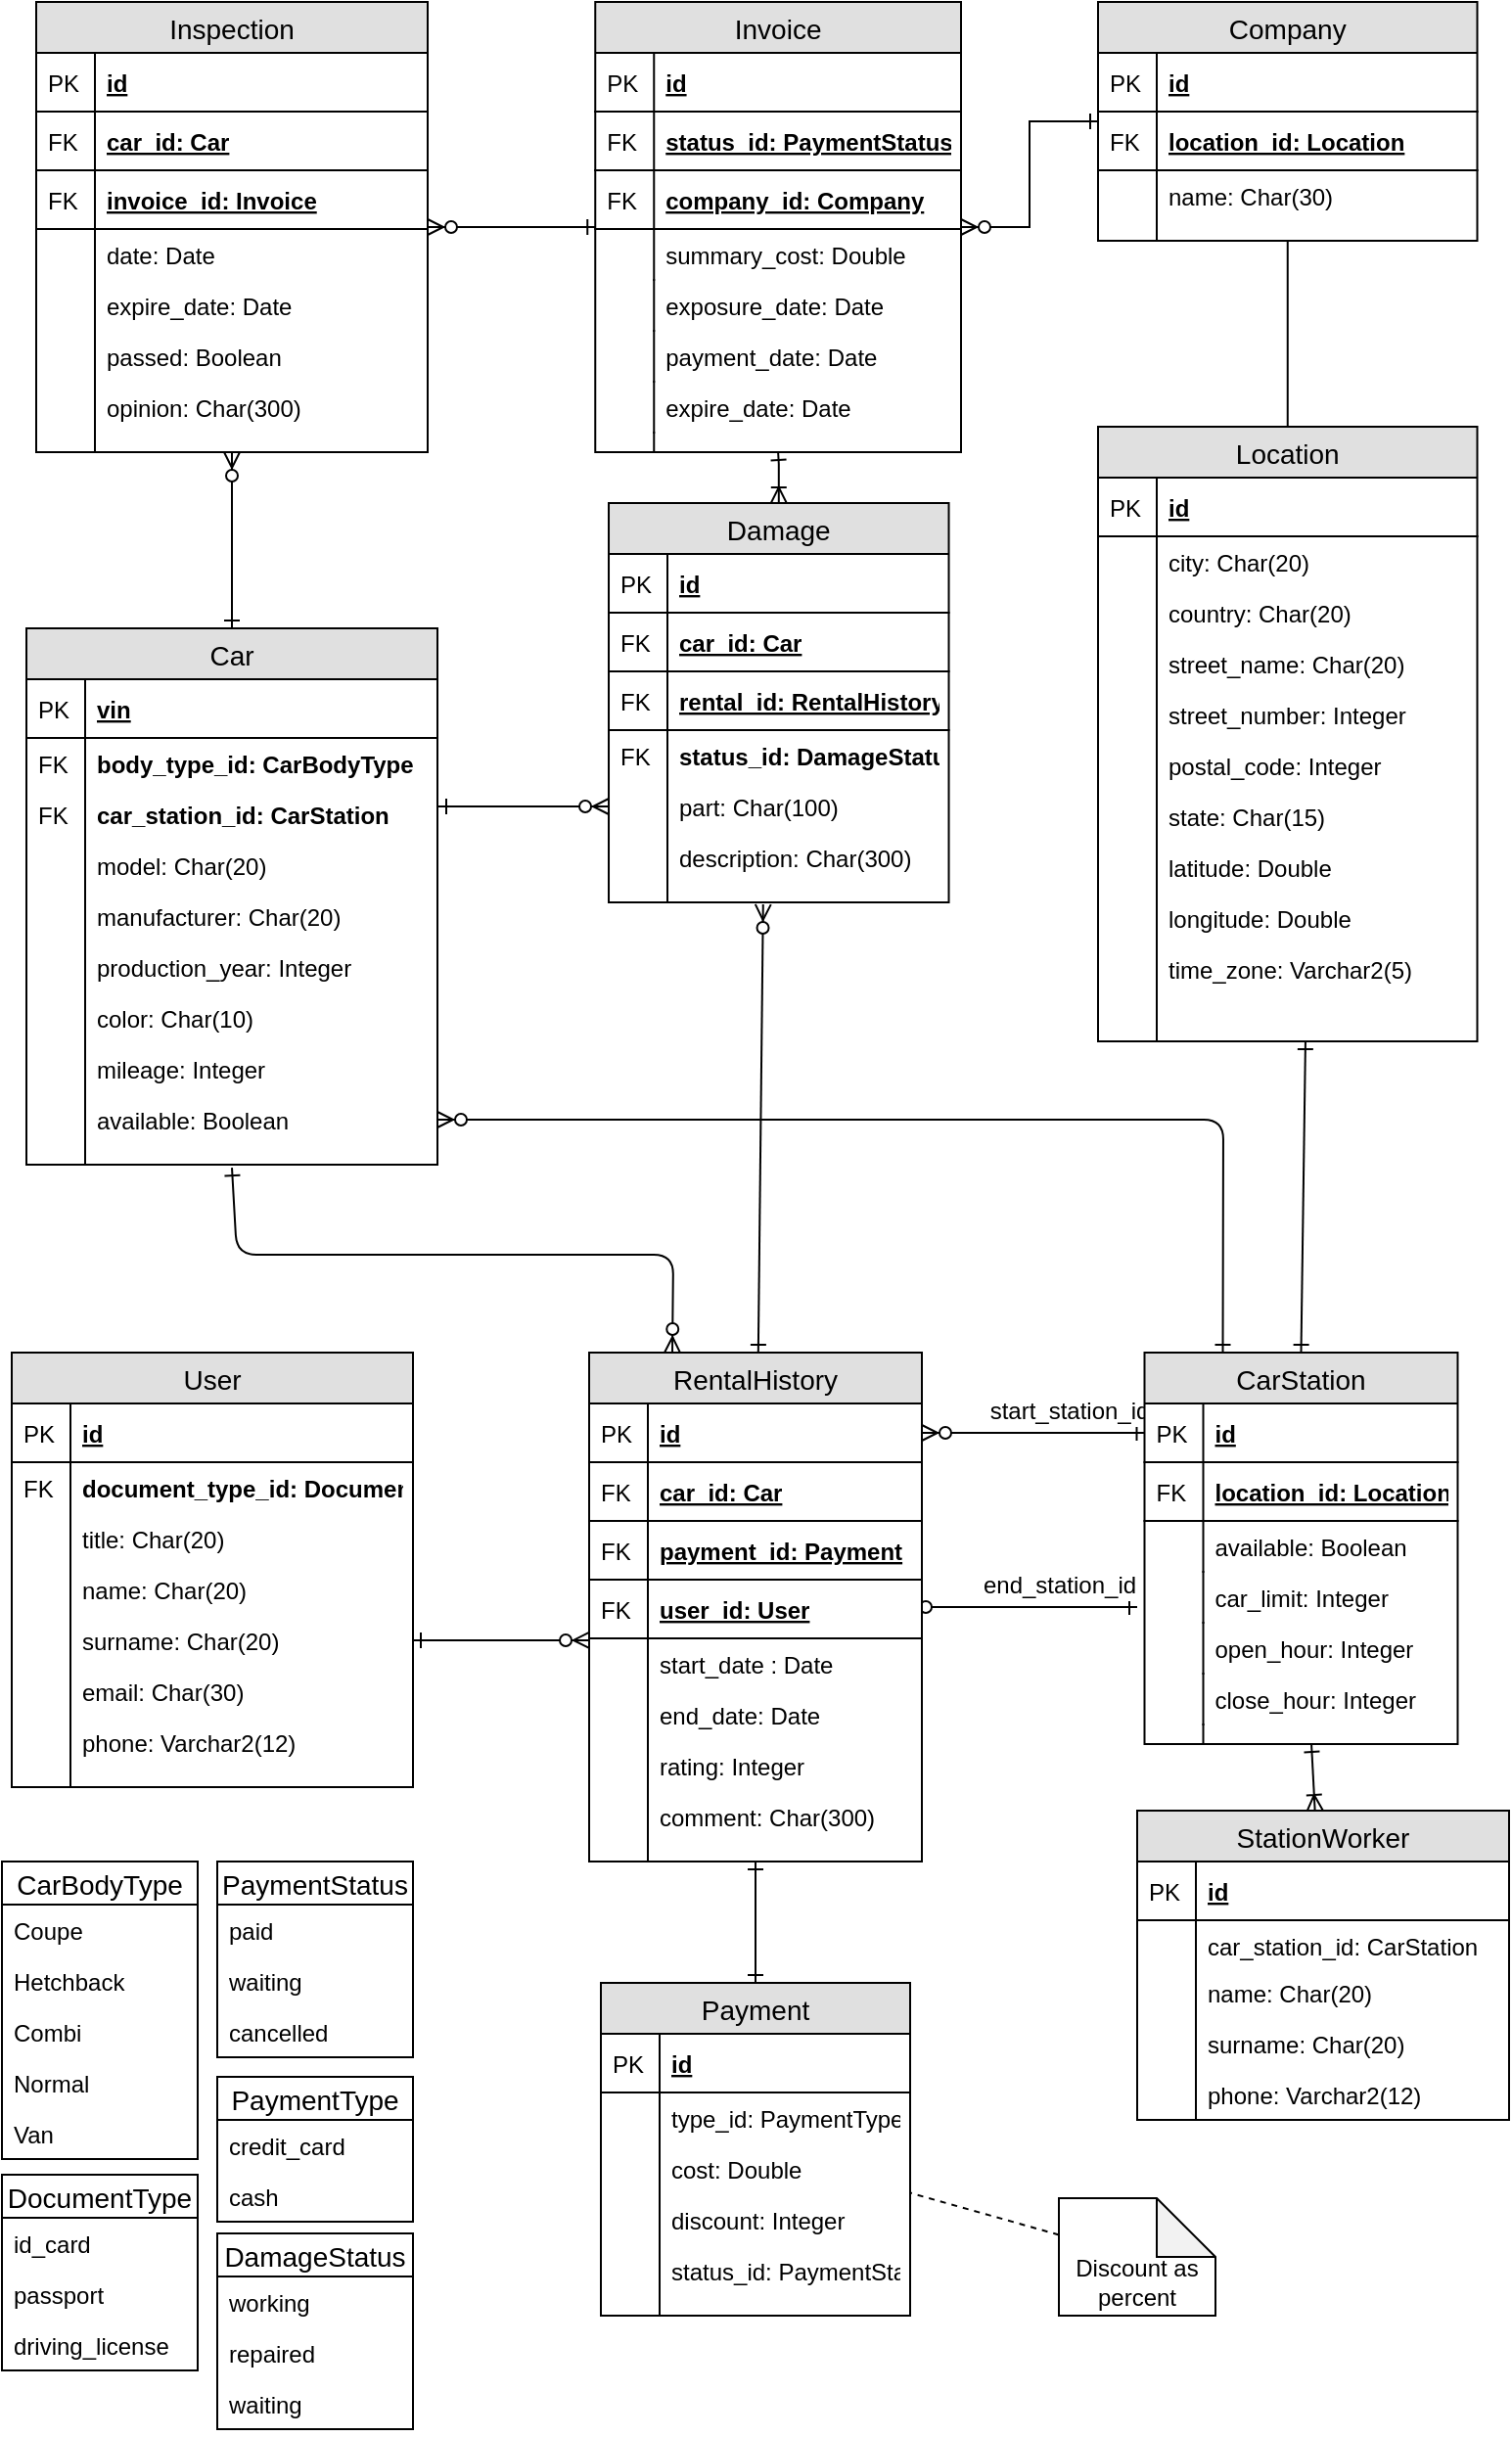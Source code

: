 <mxfile version="12.8.5" type="device"><diagram id="YJqjRamA-JP0-JgcNoxT" name="Page-1"><mxGraphModel dx="868" dy="1626" grid="1" gridSize="10" guides="1" tooltips="1" connect="1" arrows="1" fold="1" page="1" pageScale="1" pageWidth="827" pageHeight="1169" math="0" shadow="0"><root><mxCell id="0"/><mxCell id="1" parent="0"/><mxCell id="U-ymLzvyeHNRFOkbN0aH-200" value="" style="edgeStyle=orthogonalEdgeStyle;rounded=0;orthogonalLoop=1;jettySize=auto;html=1;endArrow=ERone;endFill=0;startArrow=ERoneToMany;startFill=0;" parent="1" source="U-ymLzvyeHNRFOkbN0aH-116" target="U-ymLzvyeHNRFOkbN0aH-189" edge="1"><mxGeometry relative="1" as="geometry"/></mxCell><mxCell id="U-ymLzvyeHNRFOkbN0aH-116" value="Damage" style="swimlane;fontStyle=0;childLayout=stackLayout;horizontal=1;startSize=26;fillColor=#e0e0e0;horizontalStack=0;resizeParent=1;resizeParentMax=0;resizeLast=0;collapsible=1;marginBottom=0;swimlaneFillColor=#ffffff;align=center;fontSize=14;" parent="1" vertex="1"><mxGeometry x="330.01" y="-204" width="173.75" height="204" as="geometry"/></mxCell><mxCell id="ig4J6adZlimezpCAdod6-22" value="id" style="shape=partialRectangle;top=0;left=0;right=0;bottom=1;align=left;verticalAlign=middle;fillColor=none;spacingLeft=34;spacingRight=4;overflow=hidden;rotatable=0;points=[[0,0.5],[1,0.5]];portConstraint=eastwest;dropTarget=0;fontStyle=5;fontSize=12;" parent="U-ymLzvyeHNRFOkbN0aH-116" vertex="1"><mxGeometry y="26" width="173.75" height="30" as="geometry"/></mxCell><mxCell id="ig4J6adZlimezpCAdod6-23" value="PK" style="shape=partialRectangle;top=0;left=0;bottom=0;fillColor=none;align=left;verticalAlign=middle;spacingLeft=4;spacingRight=4;overflow=hidden;rotatable=0;points=[];portConstraint=eastwest;part=1;fontSize=12;" parent="ig4J6adZlimezpCAdod6-22" vertex="1" connectable="0"><mxGeometry width="30" height="30" as="geometry"/></mxCell><mxCell id="ig4J6adZlimezpCAdod6-24" value="car_id: Car" style="shape=partialRectangle;top=0;left=0;right=0;bottom=1;align=left;verticalAlign=middle;fillColor=none;spacingLeft=34;spacingRight=4;overflow=hidden;rotatable=0;points=[[0,0.5],[1,0.5]];portConstraint=eastwest;dropTarget=0;fontStyle=5;fontSize=12;" parent="U-ymLzvyeHNRFOkbN0aH-116" vertex="1"><mxGeometry y="56" width="173.75" height="30" as="geometry"/></mxCell><mxCell id="ig4J6adZlimezpCAdod6-25" value="FK" style="shape=partialRectangle;top=0;left=0;bottom=0;fillColor=none;align=left;verticalAlign=middle;spacingLeft=4;spacingRight=4;overflow=hidden;rotatable=0;points=[];portConstraint=eastwest;part=1;fontSize=12;" parent="ig4J6adZlimezpCAdod6-24" vertex="1" connectable="0"><mxGeometry width="30" height="30" as="geometry"/></mxCell><mxCell id="U-ymLzvyeHNRFOkbN0aH-117" value="rental_id: RentalHistory" style="shape=partialRectangle;top=0;left=0;right=0;bottom=1;align=left;verticalAlign=middle;fillColor=none;spacingLeft=34;spacingRight=4;overflow=hidden;rotatable=0;points=[[0,0.5],[1,0.5]];portConstraint=eastwest;dropTarget=0;fontStyle=5;fontSize=12;" parent="U-ymLzvyeHNRFOkbN0aH-116" vertex="1"><mxGeometry y="86" width="173.75" height="30" as="geometry"/></mxCell><mxCell id="U-ymLzvyeHNRFOkbN0aH-118" value="FK" style="shape=partialRectangle;top=0;left=0;bottom=0;fillColor=none;align=left;verticalAlign=middle;spacingLeft=4;spacingRight=4;overflow=hidden;rotatable=0;points=[];portConstraint=eastwest;part=1;fontSize=12;" parent="U-ymLzvyeHNRFOkbN0aH-117" vertex="1" connectable="0"><mxGeometry width="30" height="30" as="geometry"/></mxCell><mxCell id="U-ymLzvyeHNRFOkbN0aH-169" value="status_id: DamageStatus" style="shape=partialRectangle;top=0;left=0;right=0;bottom=0;align=left;verticalAlign=top;fillColor=none;spacingLeft=34;spacingRight=4;overflow=hidden;rotatable=0;points=[[0,0.5],[1,0.5]];portConstraint=eastwest;dropTarget=0;fontSize=12;fontStyle=1" parent="U-ymLzvyeHNRFOkbN0aH-116" vertex="1"><mxGeometry y="116" width="173.75" height="26" as="geometry"/></mxCell><mxCell id="U-ymLzvyeHNRFOkbN0aH-170" value="FK" style="shape=partialRectangle;top=0;left=0;bottom=0;fillColor=none;align=left;verticalAlign=top;spacingLeft=4;spacingRight=4;overflow=hidden;rotatable=0;points=[];portConstraint=eastwest;part=1;fontSize=12;" parent="U-ymLzvyeHNRFOkbN0aH-169" vertex="1" connectable="0"><mxGeometry width="30" height="26" as="geometry"/></mxCell><mxCell id="U-ymLzvyeHNRFOkbN0aH-165" value="part: Char(100)" style="shape=partialRectangle;top=0;left=0;right=0;bottom=0;align=left;verticalAlign=top;fillColor=none;spacingLeft=34;spacingRight=4;overflow=hidden;rotatable=0;points=[[0,0.5],[1,0.5]];portConstraint=eastwest;dropTarget=0;fontSize=12;" parent="U-ymLzvyeHNRFOkbN0aH-116" vertex="1"><mxGeometry y="142" width="173.75" height="26" as="geometry"/></mxCell><mxCell id="U-ymLzvyeHNRFOkbN0aH-166" value="" style="shape=partialRectangle;top=0;left=0;bottom=0;fillColor=none;align=left;verticalAlign=top;spacingLeft=4;spacingRight=4;overflow=hidden;rotatable=0;points=[];portConstraint=eastwest;part=1;fontSize=12;" parent="U-ymLzvyeHNRFOkbN0aH-165" vertex="1" connectable="0"><mxGeometry width="30" height="26" as="geometry"/></mxCell><mxCell id="U-ymLzvyeHNRFOkbN0aH-167" value="description: Char(300)" style="shape=partialRectangle;top=0;left=0;right=0;bottom=0;align=left;verticalAlign=top;fillColor=none;spacingLeft=34;spacingRight=4;overflow=hidden;rotatable=0;points=[[0,0.5],[1,0.5]];portConstraint=eastwest;dropTarget=0;fontSize=12;" parent="U-ymLzvyeHNRFOkbN0aH-116" vertex="1"><mxGeometry y="168" width="173.75" height="26" as="geometry"/></mxCell><mxCell id="U-ymLzvyeHNRFOkbN0aH-168" value="" style="shape=partialRectangle;top=0;left=0;bottom=0;fillColor=none;align=left;verticalAlign=top;spacingLeft=4;spacingRight=4;overflow=hidden;rotatable=0;points=[];portConstraint=eastwest;part=1;fontSize=12;" parent="U-ymLzvyeHNRFOkbN0aH-167" vertex="1" connectable="0"><mxGeometry width="30" height="26" as="geometry"/></mxCell><mxCell id="U-ymLzvyeHNRFOkbN0aH-133" value="" style="shape=partialRectangle;top=0;left=0;right=0;bottom=0;align=left;verticalAlign=top;fillColor=none;spacingLeft=34;spacingRight=4;overflow=hidden;rotatable=0;points=[[0,0.5],[1,0.5]];portConstraint=eastwest;dropTarget=0;fontSize=12;" parent="U-ymLzvyeHNRFOkbN0aH-116" vertex="1"><mxGeometry y="194" width="173.75" height="10" as="geometry"/></mxCell><mxCell id="U-ymLzvyeHNRFOkbN0aH-134" value="" style="shape=partialRectangle;top=0;left=0;bottom=0;fillColor=none;align=left;verticalAlign=top;spacingLeft=4;spacingRight=4;overflow=hidden;rotatable=0;points=[];portConstraint=eastwest;part=1;fontSize=12;" parent="U-ymLzvyeHNRFOkbN0aH-133" vertex="1" connectable="0"><mxGeometry width="30" height="10" as="geometry"/></mxCell><mxCell id="U-ymLzvyeHNRFOkbN0aH-222" value="" style="edgeStyle=orthogonalEdgeStyle;rounded=0;orthogonalLoop=1;jettySize=auto;html=1;endArrow=ERone;endFill=0;startArrow=ERzeroToMany;startFill=1;" parent="1" source="U-ymLzvyeHNRFOkbN0aH-189" target="U-ymLzvyeHNRFOkbN0aH-207" edge="1"><mxGeometry relative="1" as="geometry"/></mxCell><mxCell id="U-ymLzvyeHNRFOkbN0aH-189" value="Invoice" style="swimlane;fontStyle=0;childLayout=stackLayout;horizontal=1;startSize=26;fillColor=#e0e0e0;horizontalStack=0;resizeParent=1;resizeParentMax=0;resizeLast=0;collapsible=1;marginBottom=0;swimlaneFillColor=#ffffff;align=center;fontSize=14;" parent="1" vertex="1"><mxGeometry x="323.13" y="-460" width="186.87" height="230" as="geometry"/></mxCell><mxCell id="U-ymLzvyeHNRFOkbN0aH-190" value="id" style="shape=partialRectangle;top=0;left=0;right=0;bottom=1;align=left;verticalAlign=middle;fillColor=none;spacingLeft=34;spacingRight=4;overflow=hidden;rotatable=0;points=[[0,0.5],[1,0.5]];portConstraint=eastwest;dropTarget=0;fontStyle=5;fontSize=12;" parent="U-ymLzvyeHNRFOkbN0aH-189" vertex="1"><mxGeometry y="26" width="186.87" height="30" as="geometry"/></mxCell><mxCell id="U-ymLzvyeHNRFOkbN0aH-191" value="PK" style="shape=partialRectangle;top=0;left=0;bottom=0;fillColor=none;align=left;verticalAlign=middle;spacingLeft=4;spacingRight=4;overflow=hidden;rotatable=0;points=[];portConstraint=eastwest;part=1;fontSize=12;" parent="U-ymLzvyeHNRFOkbN0aH-190" vertex="1" connectable="0"><mxGeometry width="30" height="30" as="geometry"/></mxCell><mxCell id="ig4J6adZlimezpCAdod6-8" value="status_id: PaymentStatus" style="shape=partialRectangle;top=0;left=0;right=0;bottom=1;align=left;verticalAlign=middle;fillColor=none;spacingLeft=34;spacingRight=4;overflow=hidden;rotatable=0;points=[[0,0.5],[1,0.5]];portConstraint=eastwest;dropTarget=0;fontStyle=5;fontSize=12;" parent="U-ymLzvyeHNRFOkbN0aH-189" vertex="1"><mxGeometry y="56" width="186.87" height="30" as="geometry"/></mxCell><mxCell id="ig4J6adZlimezpCAdod6-9" value="FK" style="shape=partialRectangle;top=0;left=0;bottom=0;fillColor=none;align=left;verticalAlign=middle;spacingLeft=4;spacingRight=4;overflow=hidden;rotatable=0;points=[];portConstraint=eastwest;part=1;fontSize=12;" parent="ig4J6adZlimezpCAdod6-8" vertex="1" connectable="0"><mxGeometry width="30" height="30" as="geometry"/></mxCell><mxCell id="ig4J6adZlimezpCAdod6-10" value="company_id: Company" style="shape=partialRectangle;top=0;left=0;right=0;bottom=1;align=left;verticalAlign=middle;fillColor=none;spacingLeft=34;spacingRight=4;overflow=hidden;rotatable=0;points=[[0,0.5],[1,0.5]];portConstraint=eastwest;dropTarget=0;fontStyle=5;fontSize=12;" parent="U-ymLzvyeHNRFOkbN0aH-189" vertex="1"><mxGeometry y="86" width="186.87" height="30" as="geometry"/></mxCell><mxCell id="ig4J6adZlimezpCAdod6-11" value="FK" style="shape=partialRectangle;top=0;left=0;bottom=0;fillColor=none;align=left;verticalAlign=middle;spacingLeft=4;spacingRight=4;overflow=hidden;rotatable=0;points=[];portConstraint=eastwest;part=1;fontSize=12;" parent="ig4J6adZlimezpCAdod6-10" vertex="1" connectable="0"><mxGeometry width="30" height="30" as="geometry"/></mxCell><mxCell id="U-ymLzvyeHNRFOkbN0aH-192" value="summary_cost: Double" style="shape=partialRectangle;top=0;left=0;right=0;bottom=0;align=left;verticalAlign=top;fillColor=none;spacingLeft=34;spacingRight=4;overflow=hidden;rotatable=0;points=[[0,0.5],[1,0.5]];portConstraint=eastwest;dropTarget=0;fontSize=12;" parent="U-ymLzvyeHNRFOkbN0aH-189" vertex="1"><mxGeometry y="116" width="186.87" height="26" as="geometry"/></mxCell><mxCell id="U-ymLzvyeHNRFOkbN0aH-193" value="" style="shape=partialRectangle;top=0;left=0;bottom=0;fillColor=none;align=left;verticalAlign=top;spacingLeft=4;spacingRight=4;overflow=hidden;rotatable=0;points=[];portConstraint=eastwest;part=1;fontSize=12;" parent="U-ymLzvyeHNRFOkbN0aH-192" vertex="1" connectable="0"><mxGeometry width="30" height="26" as="geometry"/></mxCell><mxCell id="U-ymLzvyeHNRFOkbN0aH-201" value="exposure_date: Date" style="shape=partialRectangle;top=0;left=0;right=0;bottom=0;align=left;verticalAlign=top;fillColor=none;spacingLeft=34;spacingRight=4;overflow=hidden;rotatable=0;points=[[0,0.5],[1,0.5]];portConstraint=eastwest;dropTarget=0;fontSize=12;" parent="U-ymLzvyeHNRFOkbN0aH-189" vertex="1"><mxGeometry y="142" width="186.87" height="26" as="geometry"/></mxCell><mxCell id="U-ymLzvyeHNRFOkbN0aH-202" value="" style="shape=partialRectangle;top=0;left=0;bottom=0;fillColor=none;align=left;verticalAlign=top;spacingLeft=4;spacingRight=4;overflow=hidden;rotatable=0;points=[];portConstraint=eastwest;part=1;fontSize=12;" parent="U-ymLzvyeHNRFOkbN0aH-201" vertex="1" connectable="0"><mxGeometry width="30" height="26" as="geometry"/></mxCell><mxCell id="U-ymLzvyeHNRFOkbN0aH-203" value="payment_date: Date" style="shape=partialRectangle;top=0;left=0;right=0;bottom=0;align=left;verticalAlign=top;fillColor=none;spacingLeft=34;spacingRight=4;overflow=hidden;rotatable=0;points=[[0,0.5],[1,0.5]];portConstraint=eastwest;dropTarget=0;fontSize=12;" parent="U-ymLzvyeHNRFOkbN0aH-189" vertex="1"><mxGeometry y="168" width="186.87" height="26" as="geometry"/></mxCell><mxCell id="U-ymLzvyeHNRFOkbN0aH-204" value="" style="shape=partialRectangle;top=0;left=0;bottom=0;fillColor=none;align=left;verticalAlign=top;spacingLeft=4;spacingRight=4;overflow=hidden;rotatable=0;points=[];portConstraint=eastwest;part=1;fontSize=12;" parent="U-ymLzvyeHNRFOkbN0aH-203" vertex="1" connectable="0"><mxGeometry width="30" height="26" as="geometry"/></mxCell><mxCell id="U-ymLzvyeHNRFOkbN0aH-205" value="expire_date: Date" style="shape=partialRectangle;top=0;left=0;right=0;bottom=0;align=left;verticalAlign=top;fillColor=none;spacingLeft=34;spacingRight=4;overflow=hidden;rotatable=0;points=[[0,0.5],[1,0.5]];portConstraint=eastwest;dropTarget=0;fontSize=12;" parent="U-ymLzvyeHNRFOkbN0aH-189" vertex="1"><mxGeometry y="194" width="186.87" height="26" as="geometry"/></mxCell><mxCell id="U-ymLzvyeHNRFOkbN0aH-206" value="" style="shape=partialRectangle;top=0;left=0;bottom=0;fillColor=none;align=left;verticalAlign=top;spacingLeft=4;spacingRight=4;overflow=hidden;rotatable=0;points=[];portConstraint=eastwest;part=1;fontSize=12;" parent="U-ymLzvyeHNRFOkbN0aH-205" vertex="1" connectable="0"><mxGeometry width="30" height="26" as="geometry"/></mxCell><mxCell id="U-ymLzvyeHNRFOkbN0aH-198" value="" style="shape=partialRectangle;top=0;left=0;right=0;bottom=0;align=left;verticalAlign=top;fillColor=none;spacingLeft=34;spacingRight=4;overflow=hidden;rotatable=0;points=[[0,0.5],[1,0.5]];portConstraint=eastwest;dropTarget=0;fontSize=12;" parent="U-ymLzvyeHNRFOkbN0aH-189" vertex="1"><mxGeometry y="220" width="186.87" height="10" as="geometry"/></mxCell><mxCell id="U-ymLzvyeHNRFOkbN0aH-199" value="" style="shape=partialRectangle;top=0;left=0;bottom=0;fillColor=none;align=left;verticalAlign=top;spacingLeft=4;spacingRight=4;overflow=hidden;rotatable=0;points=[];portConstraint=eastwest;part=1;fontSize=12;" parent="U-ymLzvyeHNRFOkbN0aH-198" vertex="1" connectable="0"><mxGeometry width="30" height="10" as="geometry"/></mxCell><mxCell id="U-ymLzvyeHNRFOkbN0aH-207" value="Company" style="swimlane;fontStyle=0;childLayout=stackLayout;horizontal=1;startSize=26;fillColor=#e0e0e0;horizontalStack=0;resizeParent=1;resizeParentMax=0;resizeLast=0;collapsible=1;marginBottom=0;swimlaneFillColor=#ffffff;align=center;fontSize=14;" parent="1" vertex="1"><mxGeometry x="580" y="-460" width="193.75" height="122" as="geometry"/></mxCell><mxCell id="U-ymLzvyeHNRFOkbN0aH-208" value="id" style="shape=partialRectangle;top=0;left=0;right=0;bottom=1;align=left;verticalAlign=middle;fillColor=none;spacingLeft=34;spacingRight=4;overflow=hidden;rotatable=0;points=[[0,0.5],[1,0.5]];portConstraint=eastwest;dropTarget=0;fontStyle=5;fontSize=12;" parent="U-ymLzvyeHNRFOkbN0aH-207" vertex="1"><mxGeometry y="26" width="193.75" height="30" as="geometry"/></mxCell><mxCell id="U-ymLzvyeHNRFOkbN0aH-209" value="PK" style="shape=partialRectangle;top=0;left=0;bottom=0;fillColor=none;align=left;verticalAlign=middle;spacingLeft=4;spacingRight=4;overflow=hidden;rotatable=0;points=[];portConstraint=eastwest;part=1;fontSize=12;" parent="U-ymLzvyeHNRFOkbN0aH-208" vertex="1" connectable="0"><mxGeometry width="30" height="30" as="geometry"/></mxCell><mxCell id="ig4J6adZlimezpCAdod6-12" value="location_id: Location" style="shape=partialRectangle;top=0;left=0;right=0;bottom=1;align=left;verticalAlign=middle;fillColor=none;spacingLeft=34;spacingRight=4;overflow=hidden;rotatable=0;points=[[0,0.5],[1,0.5]];portConstraint=eastwest;dropTarget=0;fontStyle=5;fontSize=12;" parent="U-ymLzvyeHNRFOkbN0aH-207" vertex="1"><mxGeometry y="56" width="193.75" height="30" as="geometry"/></mxCell><mxCell id="ig4J6adZlimezpCAdod6-13" value="FK" style="shape=partialRectangle;top=0;left=0;bottom=0;fillColor=none;align=left;verticalAlign=middle;spacingLeft=4;spacingRight=4;overflow=hidden;rotatable=0;points=[];portConstraint=eastwest;part=1;fontSize=12;" parent="ig4J6adZlimezpCAdod6-12" vertex="1" connectable="0"><mxGeometry width="30" height="30" as="geometry"/></mxCell><mxCell id="U-ymLzvyeHNRFOkbN0aH-218" value="name: Char(30)" style="shape=partialRectangle;top=0;left=0;right=0;bottom=0;align=left;verticalAlign=top;fillColor=none;spacingLeft=34;spacingRight=4;overflow=hidden;rotatable=0;points=[[0,0.5],[1,0.5]];portConstraint=eastwest;dropTarget=0;fontSize=12;" parent="U-ymLzvyeHNRFOkbN0aH-207" vertex="1"><mxGeometry y="86" width="193.75" height="26" as="geometry"/></mxCell><mxCell id="U-ymLzvyeHNRFOkbN0aH-219" value="" style="shape=partialRectangle;top=0;left=0;bottom=0;fillColor=none;align=left;verticalAlign=top;spacingLeft=4;spacingRight=4;overflow=hidden;rotatable=0;points=[];portConstraint=eastwest;part=1;fontSize=12;" parent="U-ymLzvyeHNRFOkbN0aH-218" vertex="1" connectable="0"><mxGeometry width="30" height="26" as="geometry"/></mxCell><mxCell id="U-ymLzvyeHNRFOkbN0aH-220" value="" style="shape=partialRectangle;top=0;left=0;right=0;bottom=0;align=left;verticalAlign=top;fillColor=none;spacingLeft=34;spacingRight=4;overflow=hidden;rotatable=0;points=[[0,0.5],[1,0.5]];portConstraint=eastwest;dropTarget=0;fontSize=12;" parent="U-ymLzvyeHNRFOkbN0aH-207" vertex="1"><mxGeometry y="112" width="193.75" height="10" as="geometry"/></mxCell><mxCell id="U-ymLzvyeHNRFOkbN0aH-221" value="" style="shape=partialRectangle;top=0;left=0;bottom=0;fillColor=none;align=left;verticalAlign=top;spacingLeft=4;spacingRight=4;overflow=hidden;rotatable=0;points=[];portConstraint=eastwest;part=1;fontSize=12;" parent="U-ymLzvyeHNRFOkbN0aH-220" vertex="1" connectable="0"><mxGeometry width="30" height="10" as="geometry"/></mxCell><mxCell id="U-ymLzvyeHNRFOkbN0aH-67" value="Discount as percent" style="shape=note;whiteSpace=wrap;html=1;backgroundOutline=1;darkOpacity=0.05;verticalAlign=bottom;" parent="1" vertex="1"><mxGeometry x="560" y="662" width="80" height="60" as="geometry"/></mxCell><mxCell id="U-ymLzvyeHNRFOkbN0aH-69" value="" style="endArrow=none;dashed=1;html=1;" parent="1" source="U-ymLzvyeHNRFOkbN0aH-67" target="T3S3VKFy66_QBAnr66w1-51" edge="1"><mxGeometry width="50" height="50" relative="1" as="geometry"><mxPoint x="750" y="500" as="sourcePoint"/><mxPoint x="800" y="450" as="targetPoint"/></mxGeometry></mxCell><mxCell id="U-ymLzvyeHNRFOkbN0aH-79" value="Location" style="swimlane;fontStyle=0;childLayout=stackLayout;horizontal=1;startSize=26;fillColor=#e0e0e0;horizontalStack=0;resizeParent=1;resizeParentMax=0;resizeLast=0;collapsible=1;marginBottom=0;swimlaneFillColor=#ffffff;align=center;fontSize=14;" parent="1" vertex="1"><mxGeometry x="580" y="-243" width="193.75" height="314" as="geometry"/></mxCell><mxCell id="U-ymLzvyeHNRFOkbN0aH-80" value="id" style="shape=partialRectangle;top=0;left=0;right=0;bottom=1;align=left;verticalAlign=middle;fillColor=none;spacingLeft=34;spacingRight=4;overflow=hidden;rotatable=0;points=[[0,0.5],[1,0.5]];portConstraint=eastwest;dropTarget=0;fontStyle=5;fontSize=12;" parent="U-ymLzvyeHNRFOkbN0aH-79" vertex="1"><mxGeometry y="26" width="193.75" height="30" as="geometry"/></mxCell><mxCell id="U-ymLzvyeHNRFOkbN0aH-81" value="PK" style="shape=partialRectangle;top=0;left=0;bottom=0;fillColor=none;align=left;verticalAlign=middle;spacingLeft=4;spacingRight=4;overflow=hidden;rotatable=0;points=[];portConstraint=eastwest;part=1;fontSize=12;" parent="U-ymLzvyeHNRFOkbN0aH-80" vertex="1" connectable="0"><mxGeometry width="30" height="30" as="geometry"/></mxCell><mxCell id="U-ymLzvyeHNRFOkbN0aH-82" value="city: Char(20)" style="shape=partialRectangle;top=0;left=0;right=0;bottom=0;align=left;verticalAlign=top;fillColor=none;spacingLeft=34;spacingRight=4;overflow=hidden;rotatable=0;points=[[0,0.5],[1,0.5]];portConstraint=eastwest;dropTarget=0;fontSize=12;" parent="U-ymLzvyeHNRFOkbN0aH-79" vertex="1"><mxGeometry y="56" width="193.75" height="26" as="geometry"/></mxCell><mxCell id="U-ymLzvyeHNRFOkbN0aH-83" value="" style="shape=partialRectangle;top=0;left=0;bottom=0;fillColor=none;align=left;verticalAlign=top;spacingLeft=4;spacingRight=4;overflow=hidden;rotatable=0;points=[];portConstraint=eastwest;part=1;fontSize=12;" parent="U-ymLzvyeHNRFOkbN0aH-82" vertex="1" connectable="0"><mxGeometry width="30" height="26" as="geometry"/></mxCell><mxCell id="U-ymLzvyeHNRFOkbN0aH-84" value="country: Char(20)" style="shape=partialRectangle;top=0;left=0;right=0;bottom=0;align=left;verticalAlign=top;fillColor=none;spacingLeft=34;spacingRight=4;overflow=hidden;rotatable=0;points=[[0,0.5],[1,0.5]];portConstraint=eastwest;dropTarget=0;fontSize=12;" parent="U-ymLzvyeHNRFOkbN0aH-79" vertex="1"><mxGeometry y="82" width="193.75" height="26" as="geometry"/></mxCell><mxCell id="U-ymLzvyeHNRFOkbN0aH-85" value="" style="shape=partialRectangle;top=0;left=0;bottom=0;fillColor=none;align=left;verticalAlign=top;spacingLeft=4;spacingRight=4;overflow=hidden;rotatable=0;points=[];portConstraint=eastwest;part=1;fontSize=12;" parent="U-ymLzvyeHNRFOkbN0aH-84" vertex="1" connectable="0"><mxGeometry width="30" height="26" as="geometry"/></mxCell><mxCell id="U-ymLzvyeHNRFOkbN0aH-86" value="street_name: Char(20)" style="shape=partialRectangle;top=0;left=0;right=0;bottom=0;align=left;verticalAlign=top;fillColor=none;spacingLeft=34;spacingRight=4;overflow=hidden;rotatable=0;points=[[0,0.5],[1,0.5]];portConstraint=eastwest;dropTarget=0;fontSize=12;" parent="U-ymLzvyeHNRFOkbN0aH-79" vertex="1"><mxGeometry y="108" width="193.75" height="26" as="geometry"/></mxCell><mxCell id="U-ymLzvyeHNRFOkbN0aH-87" value="" style="shape=partialRectangle;top=0;left=0;bottom=0;fillColor=none;align=left;verticalAlign=top;spacingLeft=4;spacingRight=4;overflow=hidden;rotatable=0;points=[];portConstraint=eastwest;part=1;fontSize=12;" parent="U-ymLzvyeHNRFOkbN0aH-86" vertex="1" connectable="0"><mxGeometry width="30" height="26" as="geometry"/></mxCell><mxCell id="U-ymLzvyeHNRFOkbN0aH-88" value="street_number: Integer" style="shape=partialRectangle;top=0;left=0;right=0;bottom=0;align=left;verticalAlign=top;fillColor=none;spacingLeft=34;spacingRight=4;overflow=hidden;rotatable=0;points=[[0,0.5],[1,0.5]];portConstraint=eastwest;dropTarget=0;fontSize=12;" parent="U-ymLzvyeHNRFOkbN0aH-79" vertex="1"><mxGeometry y="134" width="193.75" height="26" as="geometry"/></mxCell><mxCell id="U-ymLzvyeHNRFOkbN0aH-89" value="" style="shape=partialRectangle;top=0;left=0;bottom=0;fillColor=none;align=left;verticalAlign=top;spacingLeft=4;spacingRight=4;overflow=hidden;rotatable=0;points=[];portConstraint=eastwest;part=1;fontSize=12;" parent="U-ymLzvyeHNRFOkbN0aH-88" vertex="1" connectable="0"><mxGeometry width="30" height="26" as="geometry"/></mxCell><mxCell id="U-ymLzvyeHNRFOkbN0aH-90" value="postal_code: Integer" style="shape=partialRectangle;top=0;left=0;right=0;bottom=0;align=left;verticalAlign=top;fillColor=none;spacingLeft=34;spacingRight=4;overflow=hidden;rotatable=0;points=[[0,0.5],[1,0.5]];portConstraint=eastwest;dropTarget=0;fontSize=12;" parent="U-ymLzvyeHNRFOkbN0aH-79" vertex="1"><mxGeometry y="160" width="193.75" height="26" as="geometry"/></mxCell><mxCell id="U-ymLzvyeHNRFOkbN0aH-91" value="" style="shape=partialRectangle;top=0;left=0;bottom=0;fillColor=none;align=left;verticalAlign=top;spacingLeft=4;spacingRight=4;overflow=hidden;rotatable=0;points=[];portConstraint=eastwest;part=1;fontSize=12;" parent="U-ymLzvyeHNRFOkbN0aH-90" vertex="1" connectable="0"><mxGeometry width="30" height="26" as="geometry"/></mxCell><mxCell id="U-ymLzvyeHNRFOkbN0aH-92" value="state: Char(15)" style="shape=partialRectangle;top=0;left=0;right=0;bottom=0;align=left;verticalAlign=top;fillColor=none;spacingLeft=34;spacingRight=4;overflow=hidden;rotatable=0;points=[[0,0.5],[1,0.5]];portConstraint=eastwest;dropTarget=0;fontSize=12;" parent="U-ymLzvyeHNRFOkbN0aH-79" vertex="1"><mxGeometry y="186" width="193.75" height="26" as="geometry"/></mxCell><mxCell id="U-ymLzvyeHNRFOkbN0aH-93" value="" style="shape=partialRectangle;top=0;left=0;bottom=0;fillColor=none;align=left;verticalAlign=top;spacingLeft=4;spacingRight=4;overflow=hidden;rotatable=0;points=[];portConstraint=eastwest;part=1;fontSize=12;" parent="U-ymLzvyeHNRFOkbN0aH-92" vertex="1" connectable="0"><mxGeometry width="30" height="26" as="geometry"/></mxCell><mxCell id="U-ymLzvyeHNRFOkbN0aH-94" value="latitude: Double" style="shape=partialRectangle;top=0;left=0;right=0;bottom=0;align=left;verticalAlign=top;fillColor=none;spacingLeft=34;spacingRight=4;overflow=hidden;rotatable=0;points=[[0,0.5],[1,0.5]];portConstraint=eastwest;dropTarget=0;fontSize=12;" parent="U-ymLzvyeHNRFOkbN0aH-79" vertex="1"><mxGeometry y="212" width="193.75" height="26" as="geometry"/></mxCell><mxCell id="U-ymLzvyeHNRFOkbN0aH-95" value="" style="shape=partialRectangle;top=0;left=0;bottom=0;fillColor=none;align=left;verticalAlign=top;spacingLeft=4;spacingRight=4;overflow=hidden;rotatable=0;points=[];portConstraint=eastwest;part=1;fontSize=12;" parent="U-ymLzvyeHNRFOkbN0aH-94" vertex="1" connectable="0"><mxGeometry width="30" height="26" as="geometry"/></mxCell><mxCell id="U-ymLzvyeHNRFOkbN0aH-96" value="longitude: Double" style="shape=partialRectangle;top=0;left=0;right=0;bottom=0;align=left;verticalAlign=top;fillColor=none;spacingLeft=34;spacingRight=4;overflow=hidden;rotatable=0;points=[[0,0.5],[1,0.5]];portConstraint=eastwest;dropTarget=0;fontSize=12;" parent="U-ymLzvyeHNRFOkbN0aH-79" vertex="1"><mxGeometry y="238" width="193.75" height="26" as="geometry"/></mxCell><mxCell id="U-ymLzvyeHNRFOkbN0aH-97" value="" style="shape=partialRectangle;top=0;left=0;bottom=0;fillColor=none;align=left;verticalAlign=top;spacingLeft=4;spacingRight=4;overflow=hidden;rotatable=0;points=[];portConstraint=eastwest;part=1;fontSize=12;" parent="U-ymLzvyeHNRFOkbN0aH-96" vertex="1" connectable="0"><mxGeometry width="30" height="26" as="geometry"/></mxCell><mxCell id="U-ymLzvyeHNRFOkbN0aH-98" value="time_zone: Varchar2(5)" style="shape=partialRectangle;top=0;left=0;right=0;bottom=0;align=left;verticalAlign=top;fillColor=none;spacingLeft=34;spacingRight=4;overflow=hidden;rotatable=0;points=[[0,0.5],[1,0.5]];portConstraint=eastwest;dropTarget=0;fontSize=12;" parent="U-ymLzvyeHNRFOkbN0aH-79" vertex="1"><mxGeometry y="264" width="193.75" height="30" as="geometry"/></mxCell><mxCell id="U-ymLzvyeHNRFOkbN0aH-99" value="" style="shape=partialRectangle;top=0;left=0;bottom=0;fillColor=none;align=left;verticalAlign=top;spacingLeft=4;spacingRight=4;overflow=hidden;rotatable=0;points=[];portConstraint=eastwest;part=1;fontSize=12;" parent="U-ymLzvyeHNRFOkbN0aH-98" vertex="1" connectable="0"><mxGeometry width="30" height="30.0" as="geometry"/></mxCell><object label="" test="rewrw" rwerw="rwer" id="U-ymLzvyeHNRFOkbN0aH-100"><mxCell style="shape=partialRectangle;top=0;left=0;right=0;bottom=0;align=left;verticalAlign=top;fillColor=none;spacingLeft=34;spacingRight=4;overflow=hidden;rotatable=0;points=[[0,0.5],[1,0.5]];portConstraint=eastwest;dropTarget=0;fontSize=12;" parent="U-ymLzvyeHNRFOkbN0aH-79" vertex="1"><mxGeometry y="294" width="193.75" height="20" as="geometry"/></mxCell></object><mxCell id="U-ymLzvyeHNRFOkbN0aH-101" value="" style="shape=partialRectangle;top=0;left=0;bottom=0;fillColor=none;align=left;verticalAlign=top;spacingLeft=4;spacingRight=4;overflow=hidden;rotatable=0;points=[];portConstraint=eastwest;part=1;fontSize=12;" parent="U-ymLzvyeHNRFOkbN0aH-100" vertex="1" connectable="0"><mxGeometry width="30" height="20" as="geometry"/></mxCell><mxCell id="U-ymLzvyeHNRFOkbN0aH-146" value="Inspection" style="swimlane;fontStyle=0;childLayout=stackLayout;horizontal=1;startSize=26;fillColor=#e0e0e0;horizontalStack=0;resizeParent=1;resizeParentMax=0;resizeLast=0;collapsible=1;marginBottom=0;swimlaneFillColor=#ffffff;align=center;fontSize=14;" parent="1" vertex="1"><mxGeometry x="37.5" y="-460" width="200" height="230" as="geometry"/></mxCell><mxCell id="U-ymLzvyeHNRFOkbN0aH-147" value="id" style="shape=partialRectangle;top=0;left=0;right=0;bottom=1;align=left;verticalAlign=middle;fillColor=none;spacingLeft=34;spacingRight=4;overflow=hidden;rotatable=0;points=[[0,0.5],[1,0.5]];portConstraint=eastwest;dropTarget=0;fontStyle=5;fontSize=12;" parent="U-ymLzvyeHNRFOkbN0aH-146" vertex="1"><mxGeometry y="26" width="200" height="30" as="geometry"/></mxCell><mxCell id="U-ymLzvyeHNRFOkbN0aH-148" value="PK" style="shape=partialRectangle;top=0;left=0;bottom=0;fillColor=none;align=left;verticalAlign=middle;spacingLeft=4;spacingRight=4;overflow=hidden;rotatable=0;points=[];portConstraint=eastwest;part=1;fontSize=12;" parent="U-ymLzvyeHNRFOkbN0aH-147" vertex="1" connectable="0"><mxGeometry width="30" height="30" as="geometry"/></mxCell><mxCell id="ig4J6adZlimezpCAdod6-3" value="car_id: Car" style="shape=partialRectangle;top=0;left=0;right=0;bottom=1;align=left;verticalAlign=middle;fillColor=none;spacingLeft=34;spacingRight=4;overflow=hidden;rotatable=0;points=[[0,0.5],[1,0.5]];portConstraint=eastwest;dropTarget=0;fontStyle=5;fontSize=12;" parent="U-ymLzvyeHNRFOkbN0aH-146" vertex="1"><mxGeometry y="56" width="200" height="30" as="geometry"/></mxCell><mxCell id="ig4J6adZlimezpCAdod6-4" value="FK" style="shape=partialRectangle;top=0;left=0;bottom=0;fillColor=none;align=left;verticalAlign=middle;spacingLeft=4;spacingRight=4;overflow=hidden;rotatable=0;points=[];portConstraint=eastwest;part=1;fontSize=12;" parent="ig4J6adZlimezpCAdod6-3" vertex="1" connectable="0"><mxGeometry width="30" height="30" as="geometry"/></mxCell><mxCell id="ig4J6adZlimezpCAdod6-5" value="invoice_id: Invoice" style="shape=partialRectangle;top=0;left=0;right=0;bottom=1;align=left;verticalAlign=middle;fillColor=none;spacingLeft=34;spacingRight=4;overflow=hidden;rotatable=0;points=[[0,0.5],[1,0.5]];portConstraint=eastwest;dropTarget=0;fontStyle=5;fontSize=12;" parent="U-ymLzvyeHNRFOkbN0aH-146" vertex="1"><mxGeometry y="86" width="200" height="30" as="geometry"/></mxCell><mxCell id="ig4J6adZlimezpCAdod6-6" value="FK" style="shape=partialRectangle;top=0;left=0;bottom=0;fillColor=none;align=left;verticalAlign=middle;spacingLeft=4;spacingRight=4;overflow=hidden;rotatable=0;points=[];portConstraint=eastwest;part=1;fontSize=12;" parent="ig4J6adZlimezpCAdod6-5" vertex="1" connectable="0"><mxGeometry width="30" height="30" as="geometry"/></mxCell><mxCell id="U-ymLzvyeHNRFOkbN0aH-149" value="date: Date" style="shape=partialRectangle;top=0;left=0;right=0;bottom=0;align=left;verticalAlign=top;fillColor=none;spacingLeft=34;spacingRight=4;overflow=hidden;rotatable=0;points=[[0,0.5],[1,0.5]];portConstraint=eastwest;dropTarget=0;fontSize=12;" parent="U-ymLzvyeHNRFOkbN0aH-146" vertex="1"><mxGeometry y="116" width="200" height="26" as="geometry"/></mxCell><mxCell id="U-ymLzvyeHNRFOkbN0aH-150" value="" style="shape=partialRectangle;top=0;left=0;bottom=0;fillColor=none;align=left;verticalAlign=top;spacingLeft=4;spacingRight=4;overflow=hidden;rotatable=0;points=[];portConstraint=eastwest;part=1;fontSize=12;" parent="U-ymLzvyeHNRFOkbN0aH-149" vertex="1" connectable="0"><mxGeometry width="30" height="26" as="geometry"/></mxCell><mxCell id="U-ymLzvyeHNRFOkbN0aH-155" value="expire_date: Date" style="shape=partialRectangle;top=0;left=0;right=0;bottom=0;align=left;verticalAlign=top;fillColor=none;spacingLeft=34;spacingRight=4;overflow=hidden;rotatable=0;points=[[0,0.5],[1,0.5]];portConstraint=eastwest;dropTarget=0;fontSize=12;" parent="U-ymLzvyeHNRFOkbN0aH-146" vertex="1"><mxGeometry y="142" width="200" height="26" as="geometry"/></mxCell><mxCell id="U-ymLzvyeHNRFOkbN0aH-156" value="" style="shape=partialRectangle;top=0;left=0;bottom=0;fillColor=none;align=left;verticalAlign=top;spacingLeft=4;spacingRight=4;overflow=hidden;rotatable=0;points=[];portConstraint=eastwest;part=1;fontSize=12;" parent="U-ymLzvyeHNRFOkbN0aH-155" vertex="1" connectable="0"><mxGeometry width="30" height="26" as="geometry"/></mxCell><mxCell id="U-ymLzvyeHNRFOkbN0aH-157" value="passed: Boolean" style="shape=partialRectangle;top=0;left=0;right=0;bottom=0;align=left;verticalAlign=top;fillColor=none;spacingLeft=34;spacingRight=4;overflow=hidden;rotatable=0;points=[[0,0.5],[1,0.5]];portConstraint=eastwest;dropTarget=0;fontSize=12;" parent="U-ymLzvyeHNRFOkbN0aH-146" vertex="1"><mxGeometry y="168" width="200" height="26" as="geometry"/></mxCell><mxCell id="U-ymLzvyeHNRFOkbN0aH-158" value="" style="shape=partialRectangle;top=0;left=0;bottom=0;fillColor=none;align=left;verticalAlign=top;spacingLeft=4;spacingRight=4;overflow=hidden;rotatable=0;points=[];portConstraint=eastwest;part=1;fontSize=12;" parent="U-ymLzvyeHNRFOkbN0aH-157" vertex="1" connectable="0"><mxGeometry width="30" height="26" as="geometry"/></mxCell><mxCell id="U-ymLzvyeHNRFOkbN0aH-161" value="opinion: Char(300) " style="shape=partialRectangle;top=0;left=0;right=0;bottom=0;align=left;verticalAlign=top;fillColor=none;spacingLeft=34;spacingRight=4;overflow=hidden;rotatable=0;points=[[0,0.5],[1,0.5]];portConstraint=eastwest;dropTarget=0;fontSize=12;" parent="U-ymLzvyeHNRFOkbN0aH-146" vertex="1"><mxGeometry y="194" width="200" height="26" as="geometry"/></mxCell><mxCell id="U-ymLzvyeHNRFOkbN0aH-162" value="" style="shape=partialRectangle;top=0;left=0;bottom=0;fillColor=none;align=left;verticalAlign=top;spacingLeft=4;spacingRight=4;overflow=hidden;rotatable=0;points=[];portConstraint=eastwest;part=1;fontSize=12;" parent="U-ymLzvyeHNRFOkbN0aH-161" vertex="1" connectable="0"><mxGeometry width="30" height="26" as="geometry"/></mxCell><mxCell id="U-ymLzvyeHNRFOkbN0aH-151" value="" style="shape=partialRectangle;top=0;left=0;right=0;bottom=0;align=left;verticalAlign=top;fillColor=none;spacingLeft=34;spacingRight=4;overflow=hidden;rotatable=0;points=[[0,0.5],[1,0.5]];portConstraint=eastwest;dropTarget=0;fontSize=12;" parent="U-ymLzvyeHNRFOkbN0aH-146" vertex="1"><mxGeometry y="220" width="200" height="10" as="geometry"/></mxCell><mxCell id="U-ymLzvyeHNRFOkbN0aH-152" value="" style="shape=partialRectangle;top=0;left=0;bottom=0;fillColor=none;align=left;verticalAlign=top;spacingLeft=4;spacingRight=4;overflow=hidden;rotatable=0;points=[];portConstraint=eastwest;part=1;fontSize=12;" parent="U-ymLzvyeHNRFOkbN0aH-151" vertex="1" connectable="0"><mxGeometry width="30" height="10" as="geometry"/></mxCell><mxCell id="U-ymLzvyeHNRFOkbN0aH-153" value="" style="endArrow=ERzeroToMany;html=1;startArrow=ERone;startFill=0;endFill=1;" parent="1" source="T3S3VKFy66_QBAnr66w1-14" target="U-ymLzvyeHNRFOkbN0aH-146" edge="1"><mxGeometry width="50" height="50" relative="1" as="geometry"><mxPoint x="260" y="10" as="sourcePoint"/><mxPoint x="310" y="-40" as="targetPoint"/></mxGeometry></mxCell><mxCell id="U-ymLzvyeHNRFOkbN0aH-154" value="" style="endArrow=ERzeroToMany;html=1;startArrow=ERone;startFill=0;endFill=1;entryX=0.454;entryY=1.1;entryDx=0;entryDy=0;entryPerimeter=0;" parent="1" source="T3S3VKFy66_QBAnr66w1-1" target="U-ymLzvyeHNRFOkbN0aH-133" edge="1"><mxGeometry width="50" height="50" relative="1" as="geometry"><mxPoint x="420" y="20" as="sourcePoint"/><mxPoint x="470" y="-30" as="targetPoint"/></mxGeometry></mxCell><mxCell id="U-ymLzvyeHNRFOkbN0aH-236" value="" style="endArrow=ERone;html=1;startArrow=ERzeroToMany;startFill=1;endFill=0;" parent="1" source="U-ymLzvyeHNRFOkbN0aH-146" target="U-ymLzvyeHNRFOkbN0aH-189" edge="1"><mxGeometry width="50" height="50" relative="1" as="geometry"><mxPoint x="220" y="-150" as="sourcePoint"/><mxPoint x="270" y="-200" as="targetPoint"/></mxGeometry></mxCell><mxCell id="U-ymLzvyeHNRFOkbN0aH-237" value="" style="endArrow=ERone;html=1;exitX=1;exitY=0.5;exitDx=0;exitDy=0;entryX=0;entryY=0.5;entryDx=0;entryDy=0;startArrow=ERzeroToMany;startFill=1;endFill=0;" parent="1" source="T3S3VKFy66_QBAnr66w1-2" target="U-ymLzvyeHNRFOkbN0aH-2" edge="1"><mxGeometry width="50" height="50" relative="1" as="geometry"><mxPoint x="520" y="340" as="sourcePoint"/><mxPoint x="570" y="290" as="targetPoint"/><Array as="points"/></mxGeometry></mxCell><mxCell id="U-ymLzvyeHNRFOkbN0aH-238" value="start_station_id" style="text;html=1;align=center;verticalAlign=middle;resizable=0;points=[];labelBackgroundColor=#ffffff;" parent="U-ymLzvyeHNRFOkbN0aH-237" vertex="1" connectable="0"><mxGeometry x="0.533" relative="1" as="geometry"><mxPoint x="-12.01" y="-11" as="offset"/></mxGeometry></mxCell><mxCell id="U-ymLzvyeHNRFOkbN0aH-239" value="" style="endArrow=ERone;html=1;exitX=1;exitY=0.5;exitDx=0;exitDy=0;entryX=0;entryY=0.5;entryDx=0;entryDy=0;startArrow=ERzeroToMany;startFill=1;endFill=0;" parent="1" edge="1"><mxGeometry width="50" height="50" relative="1" as="geometry"><mxPoint x="480.01" y="360" as="sourcePoint"/><mxPoint x="600" y="360" as="targetPoint"/><Array as="points"/></mxGeometry></mxCell><mxCell id="U-ymLzvyeHNRFOkbN0aH-240" value="end_station_id" style="text;html=1;align=center;verticalAlign=middle;resizable=0;points=[];labelBackgroundColor=#ffffff;" parent="U-ymLzvyeHNRFOkbN0aH-239" vertex="1" connectable="0"><mxGeometry x="0.533" relative="1" as="geometry"><mxPoint x="-12.01" y="-11" as="offset"/></mxGeometry></mxCell><mxCell id="U-ymLzvyeHNRFOkbN0aH-241" value="" style="endArrow=ERone;html=1;startArrow=ERoneToMany;startFill=0;endFill=0;" parent="1" source="U-ymLzvyeHNRFOkbN0aH-176" target="U-ymLzvyeHNRFOkbN0aH-1" edge="1"><mxGeometry width="50" height="50" relative="1" as="geometry"><mxPoint x="510" y="480" as="sourcePoint"/><mxPoint x="560" y="430" as="targetPoint"/></mxGeometry></mxCell><mxCell id="U-ymLzvyeHNRFOkbN0aH-242" value="" style="endArrow=ERone;html=1;startArrow=ERone;startFill=0;endFill=0;" parent="1" source="T3S3VKFy66_QBAnr66w1-51" target="T3S3VKFy66_QBAnr66w1-1" edge="1"><mxGeometry width="50" height="50" relative="1" as="geometry"><mxPoint x="250" y="480" as="sourcePoint"/><mxPoint x="300" y="430" as="targetPoint"/></mxGeometry></mxCell><mxCell id="U-ymLzvyeHNRFOkbN0aH-243" value="" style="endArrow=ERone;html=1;exitX=0.5;exitY=0;exitDx=0;exitDy=0;entryX=0.547;entryY=1;entryDx=0;entryDy=0;entryPerimeter=0;startArrow=ERone;startFill=0;endFill=0;" parent="1" source="U-ymLzvyeHNRFOkbN0aH-1" target="U-ymLzvyeHNRFOkbN0aH-100" edge="1"><mxGeometry width="50" height="50" relative="1" as="geometry"><mxPoint x="686" y="140" as="sourcePoint"/><mxPoint x="686" y="71" as="targetPoint"/></mxGeometry></mxCell><mxCell id="U-ymLzvyeHNRFOkbN0aH-244" value="" style="endArrow=ERone;html=1;exitX=0.25;exitY=0;exitDx=0;exitDy=0;entryX=0.5;entryY=1.157;entryDx=0;entryDy=0;startArrow=ERzeroToMany;startFill=1;endFill=0;entryPerimeter=0;" parent="1" source="T3S3VKFy66_QBAnr66w1-1" target="T3S3VKFy66_QBAnr66w1-23" edge="1"><mxGeometry width="50" height="50" relative="1" as="geometry"><mxPoint x="280" y="60" as="sourcePoint"/><mxPoint x="330" y="10" as="targetPoint"/><Array as="points"><mxPoint x="363" y="180"/><mxPoint x="140" y="180"/></Array></mxGeometry></mxCell><mxCell id="U-ymLzvyeHNRFOkbN0aH-245" value="" style="endArrow=ERzeroToMany;html=1;entryX=0;entryY=0.5;entryDx=0;entryDy=0;endFill=1;startArrow=ERone;startFill=0;" parent="1" target="U-ymLzvyeHNRFOkbN0aH-165" edge="1"><mxGeometry width="50" height="50" relative="1" as="geometry"><mxPoint x="243" y="-49" as="sourcePoint"/><mxPoint x="310" y="-100" as="targetPoint"/></mxGeometry></mxCell><mxCell id="U-ymLzvyeHNRFOkbN0aH-246" value="" style="endArrow=ERzeroToMany;html=1;exitX=1;exitY=0.5;exitDx=0;exitDy=0;entryX=0;entryY=0.038;entryDx=0;entryDy=0;startArrow=ERone;startFill=0;endFill=1;entryPerimeter=0;" parent="1" source="T3S3VKFy66_QBAnr66w1-70" target="T3S3VKFy66_QBAnr66w1-4" edge="1"><mxGeometry width="50" height="50" relative="1" as="geometry"><mxPoint x="250" y="430" as="sourcePoint"/><mxPoint x="300" y="380" as="targetPoint"/></mxGeometry></mxCell><mxCell id="ig4J6adZlimezpCAdod6-7" value="" style="endArrow=none;html=1;exitX=0.5;exitY=0;exitDx=0;exitDy=0;" parent="1" source="U-ymLzvyeHNRFOkbN0aH-79" target="U-ymLzvyeHNRFOkbN0aH-207" edge="1"><mxGeometry width="50" height="50" relative="1" as="geometry"><mxPoint x="390" y="-130" as="sourcePoint"/><mxPoint x="440" y="-180" as="targetPoint"/></mxGeometry></mxCell><mxCell id="T3S3VKFy66_QBAnr66w1-1" value="RentalHistory" style="swimlane;fontStyle=0;childLayout=stackLayout;horizontal=1;startSize=26;fillColor=#e0e0e0;horizontalStack=0;resizeParent=1;resizeParentMax=0;resizeLast=0;collapsible=1;marginBottom=0;swimlaneFillColor=#ffffff;align=center;fontSize=14;" parent="1" vertex="1"><mxGeometry x="320.01" y="230" width="169.99" height="260" as="geometry"/></mxCell><mxCell id="T3S3VKFy66_QBAnr66w1-2" value="id" style="shape=partialRectangle;top=0;left=0;right=0;bottom=1;align=left;verticalAlign=middle;fillColor=none;spacingLeft=34;spacingRight=4;overflow=hidden;rotatable=0;points=[[0,0.5],[1,0.5]];portConstraint=eastwest;dropTarget=0;fontStyle=5;fontSize=12;" parent="T3S3VKFy66_QBAnr66w1-1" vertex="1"><mxGeometry y="26" width="169.99" height="30" as="geometry"/></mxCell><mxCell id="T3S3VKFy66_QBAnr66w1-3" value="PK" style="shape=partialRectangle;top=0;left=0;bottom=0;fillColor=none;align=left;verticalAlign=middle;spacingLeft=4;spacingRight=4;overflow=hidden;rotatable=0;points=[];portConstraint=eastwest;part=1;fontSize=12;" parent="T3S3VKFy66_QBAnr66w1-2" vertex="1" connectable="0"><mxGeometry width="30" height="30" as="geometry"/></mxCell><mxCell id="A-brT_a0ULq036A9pOsv-9" value="car_id: Car" style="shape=partialRectangle;top=0;left=0;right=0;bottom=1;align=left;verticalAlign=middle;fillColor=none;spacingLeft=34;spacingRight=4;overflow=hidden;rotatable=0;points=[[0,0.5],[1,0.5]];portConstraint=eastwest;dropTarget=0;fontStyle=5;fontSize=12;" parent="T3S3VKFy66_QBAnr66w1-1" vertex="1"><mxGeometry y="56" width="169.99" height="30" as="geometry"/></mxCell><mxCell id="A-brT_a0ULq036A9pOsv-10" value="FK" style="shape=partialRectangle;top=0;left=0;bottom=0;fillColor=none;align=left;verticalAlign=middle;spacingLeft=4;spacingRight=4;overflow=hidden;rotatable=0;points=[];portConstraint=eastwest;part=1;fontSize=12;" parent="A-brT_a0ULq036A9pOsv-9" vertex="1" connectable="0"><mxGeometry width="30" height="30" as="geometry"/></mxCell><mxCell id="ig4J6adZlimezpCAdod6-16" value="payment_id: Payment" style="shape=partialRectangle;top=0;left=0;right=0;bottom=1;align=left;verticalAlign=middle;fillColor=none;spacingLeft=34;spacingRight=4;overflow=hidden;rotatable=0;points=[[0,0.5],[1,0.5]];portConstraint=eastwest;dropTarget=0;fontStyle=5;fontSize=12;" parent="T3S3VKFy66_QBAnr66w1-1" vertex="1"><mxGeometry y="86" width="169.99" height="30" as="geometry"/></mxCell><mxCell id="ig4J6adZlimezpCAdod6-17" value="FK" style="shape=partialRectangle;top=0;left=0;bottom=0;fillColor=none;align=left;verticalAlign=middle;spacingLeft=4;spacingRight=4;overflow=hidden;rotatable=0;points=[];portConstraint=eastwest;part=1;fontSize=12;" parent="ig4J6adZlimezpCAdod6-16" vertex="1" connectable="0"><mxGeometry width="30" height="30" as="geometry"/></mxCell><mxCell id="A-brT_a0ULq036A9pOsv-1" value="user_id: User" style="shape=partialRectangle;top=0;left=0;right=0;bottom=1;align=left;verticalAlign=middle;fillColor=none;spacingLeft=34;spacingRight=4;overflow=hidden;rotatable=0;points=[[0,0.5],[1,0.5]];portConstraint=eastwest;dropTarget=0;fontStyle=5;fontSize=12;" parent="T3S3VKFy66_QBAnr66w1-1" vertex="1"><mxGeometry y="116" width="169.99" height="30" as="geometry"/></mxCell><mxCell id="A-brT_a0ULq036A9pOsv-2" value="FK" style="shape=partialRectangle;top=0;left=0;bottom=0;fillColor=none;align=left;verticalAlign=middle;spacingLeft=4;spacingRight=4;overflow=hidden;rotatable=0;points=[];portConstraint=eastwest;part=1;fontSize=12;" parent="A-brT_a0ULq036A9pOsv-1" vertex="1" connectable="0"><mxGeometry width="30" height="30" as="geometry"/></mxCell><mxCell id="T3S3VKFy66_QBAnr66w1-4" value="start_date : Date" style="shape=partialRectangle;top=0;left=0;right=0;bottom=0;align=left;verticalAlign=top;fillColor=none;spacingLeft=34;spacingRight=4;overflow=hidden;rotatable=0;points=[[0,0.5],[1,0.5]];portConstraint=eastwest;dropTarget=0;fontSize=12;" parent="T3S3VKFy66_QBAnr66w1-1" vertex="1"><mxGeometry y="146" width="169.99" height="26" as="geometry"/></mxCell><mxCell id="T3S3VKFy66_QBAnr66w1-5" value="" style="shape=partialRectangle;top=0;left=0;bottom=0;fillColor=none;align=left;verticalAlign=top;spacingLeft=4;spacingRight=4;overflow=hidden;rotatable=0;points=[];portConstraint=eastwest;part=1;fontSize=12;" parent="T3S3VKFy66_QBAnr66w1-4" vertex="1" connectable="0"><mxGeometry width="30" height="26" as="geometry"/></mxCell><mxCell id="T3S3VKFy66_QBAnr66w1-6" value="end_date: Date" style="shape=partialRectangle;top=0;left=0;right=0;bottom=0;align=left;verticalAlign=top;fillColor=none;spacingLeft=34;spacingRight=4;overflow=hidden;rotatable=0;points=[[0,0.5],[1,0.5]];portConstraint=eastwest;dropTarget=0;fontSize=12;" parent="T3S3VKFy66_QBAnr66w1-1" vertex="1"><mxGeometry y="172" width="169.99" height="26" as="geometry"/></mxCell><mxCell id="T3S3VKFy66_QBAnr66w1-7" value="" style="shape=partialRectangle;top=0;left=0;bottom=0;fillColor=none;align=left;verticalAlign=top;spacingLeft=4;spacingRight=4;overflow=hidden;rotatable=0;points=[];portConstraint=eastwest;part=1;fontSize=12;" parent="T3S3VKFy66_QBAnr66w1-6" vertex="1" connectable="0"><mxGeometry width="30" height="26" as="geometry"/></mxCell><mxCell id="U-ymLzvyeHNRFOkbN0aH-114" value="rating: Integer" style="shape=partialRectangle;top=0;left=0;right=0;bottom=0;align=left;verticalAlign=top;fillColor=none;spacingLeft=34;spacingRight=4;overflow=hidden;rotatable=0;points=[[0,0.5],[1,0.5]];portConstraint=eastwest;dropTarget=0;fontSize=12;" parent="T3S3VKFy66_QBAnr66w1-1" vertex="1"><mxGeometry y="198" width="169.99" height="26" as="geometry"/></mxCell><mxCell id="U-ymLzvyeHNRFOkbN0aH-115" value="" style="shape=partialRectangle;top=0;left=0;bottom=0;fillColor=none;align=left;verticalAlign=top;spacingLeft=4;spacingRight=4;overflow=hidden;rotatable=0;points=[];portConstraint=eastwest;part=1;fontSize=12;" parent="U-ymLzvyeHNRFOkbN0aH-114" vertex="1" connectable="0"><mxGeometry width="30" height="26" as="geometry"/></mxCell><mxCell id="T3S3VKFy66_QBAnr66w1-12" value="comment: Char(300)" style="shape=partialRectangle;top=0;left=0;right=0;bottom=0;align=left;verticalAlign=top;fillColor=none;spacingLeft=34;spacingRight=4;overflow=hidden;rotatable=0;points=[[0,0.5],[1,0.5]];portConstraint=eastwest;dropTarget=0;fontSize=12;" parent="T3S3VKFy66_QBAnr66w1-1" vertex="1"><mxGeometry y="224" width="169.99" height="26" as="geometry"/></mxCell><mxCell id="T3S3VKFy66_QBAnr66w1-13" value="" style="shape=partialRectangle;top=0;left=0;bottom=0;fillColor=none;align=left;verticalAlign=top;spacingLeft=4;spacingRight=4;overflow=hidden;rotatable=0;points=[];portConstraint=eastwest;part=1;fontSize=12;" parent="T3S3VKFy66_QBAnr66w1-12" vertex="1" connectable="0"><mxGeometry width="30" height="26" as="geometry"/></mxCell><mxCell id="T3S3VKFy66_QBAnr66w1-10" value="" style="shape=partialRectangle;top=0;left=0;right=0;bottom=0;align=left;verticalAlign=top;fillColor=none;spacingLeft=34;spacingRight=4;overflow=hidden;rotatable=0;points=[[0,0.5],[1,0.5]];portConstraint=eastwest;dropTarget=0;fontSize=12;" parent="T3S3VKFy66_QBAnr66w1-1" vertex="1"><mxGeometry y="250" width="169.99" height="10" as="geometry"/></mxCell><mxCell id="T3S3VKFy66_QBAnr66w1-11" value="" style="shape=partialRectangle;top=0;left=0;bottom=0;fillColor=none;align=left;verticalAlign=top;spacingLeft=4;spacingRight=4;overflow=hidden;rotatable=0;points=[];portConstraint=eastwest;part=1;fontSize=12;" parent="T3S3VKFy66_QBAnr66w1-10" vertex="1" connectable="0"><mxGeometry width="30" height="10" as="geometry"/></mxCell><mxCell id="T3S3VKFy66_QBAnr66w1-65" value="User" style="swimlane;fontStyle=0;childLayout=stackLayout;horizontal=1;startSize=26;fillColor=#e0e0e0;horizontalStack=0;resizeParent=1;resizeParentMax=0;resizeLast=0;collapsible=1;marginBottom=0;swimlaneFillColor=#ffffff;align=center;fontSize=14;" parent="1" vertex="1"><mxGeometry x="25" y="230" width="205" height="222" as="geometry"/></mxCell><mxCell id="T3S3VKFy66_QBAnr66w1-66" value="id" style="shape=partialRectangle;top=0;left=0;right=0;bottom=1;align=left;verticalAlign=middle;fillColor=none;spacingLeft=34;spacingRight=4;overflow=hidden;rotatable=0;points=[[0,0.5],[1,0.5]];portConstraint=eastwest;dropTarget=0;fontStyle=5;fontSize=12;" parent="T3S3VKFy66_QBAnr66w1-65" vertex="1"><mxGeometry y="26" width="205" height="30" as="geometry"/></mxCell><mxCell id="T3S3VKFy66_QBAnr66w1-67" value="PK" style="shape=partialRectangle;top=0;left=0;bottom=0;fillColor=none;align=left;verticalAlign=middle;spacingLeft=4;spacingRight=4;overflow=hidden;rotatable=0;points=[];portConstraint=eastwest;part=1;fontSize=12;" parent="T3S3VKFy66_QBAnr66w1-66" vertex="1" connectable="0"><mxGeometry width="30" height="30" as="geometry"/></mxCell><mxCell id="U-ymLzvyeHNRFOkbN0aH-104" value="document_type_id: DocumentType" style="shape=partialRectangle;top=0;left=0;right=0;bottom=0;align=left;verticalAlign=top;fillColor=none;spacingLeft=34;spacingRight=4;overflow=hidden;rotatable=0;points=[[0,0.5],[1,0.5]];portConstraint=eastwest;dropTarget=0;fontSize=12;fontStyle=1" parent="T3S3VKFy66_QBAnr66w1-65" vertex="1"><mxGeometry y="56" width="205" height="26" as="geometry"/></mxCell><mxCell id="U-ymLzvyeHNRFOkbN0aH-105" value="FK" style="shape=partialRectangle;top=0;left=0;bottom=0;fillColor=none;align=left;verticalAlign=top;spacingLeft=4;spacingRight=4;overflow=hidden;rotatable=0;points=[];portConstraint=eastwest;part=1;fontSize=12;" parent="U-ymLzvyeHNRFOkbN0aH-104" vertex="1" connectable="0"><mxGeometry width="30" height="26" as="geometry"/></mxCell><mxCell id="ig4J6adZlimezpCAdod6-18" value="title: Char(20)" style="shape=partialRectangle;top=0;left=0;right=0;bottom=0;align=left;verticalAlign=top;fillColor=none;spacingLeft=34;spacingRight=4;overflow=hidden;rotatable=0;points=[[0,0.5],[1,0.5]];portConstraint=eastwest;dropTarget=0;fontSize=12;" parent="T3S3VKFy66_QBAnr66w1-65" vertex="1"><mxGeometry y="82" width="205" height="26" as="geometry"/></mxCell><mxCell id="ig4J6adZlimezpCAdod6-19" value="" style="shape=partialRectangle;top=0;left=0;bottom=0;fillColor=none;align=left;verticalAlign=top;spacingLeft=4;spacingRight=4;overflow=hidden;rotatable=0;points=[];portConstraint=eastwest;part=1;fontSize=12;" parent="ig4J6adZlimezpCAdod6-18" vertex="1" connectable="0"><mxGeometry width="30" height="26" as="geometry"/></mxCell><mxCell id="T3S3VKFy66_QBAnr66w1-68" value="name: Char(20)" style="shape=partialRectangle;top=0;left=0;right=0;bottom=0;align=left;verticalAlign=top;fillColor=none;spacingLeft=34;spacingRight=4;overflow=hidden;rotatable=0;points=[[0,0.5],[1,0.5]];portConstraint=eastwest;dropTarget=0;fontSize=12;" parent="T3S3VKFy66_QBAnr66w1-65" vertex="1"><mxGeometry y="108" width="205" height="26" as="geometry"/></mxCell><mxCell id="T3S3VKFy66_QBAnr66w1-69" value="" style="shape=partialRectangle;top=0;left=0;bottom=0;fillColor=none;align=left;verticalAlign=top;spacingLeft=4;spacingRight=4;overflow=hidden;rotatable=0;points=[];portConstraint=eastwest;part=1;fontSize=12;" parent="T3S3VKFy66_QBAnr66w1-68" vertex="1" connectable="0"><mxGeometry width="30" height="26" as="geometry"/></mxCell><mxCell id="T3S3VKFy66_QBAnr66w1-70" value="surname: Char(20)" style="shape=partialRectangle;top=0;left=0;right=0;bottom=0;align=left;verticalAlign=top;fillColor=none;spacingLeft=34;spacingRight=4;overflow=hidden;rotatable=0;points=[[0,0.5],[1,0.5]];portConstraint=eastwest;dropTarget=0;fontSize=12;" parent="T3S3VKFy66_QBAnr66w1-65" vertex="1"><mxGeometry y="134" width="205" height="26" as="geometry"/></mxCell><mxCell id="T3S3VKFy66_QBAnr66w1-71" value="" style="shape=partialRectangle;top=0;left=0;bottom=0;fillColor=none;align=left;verticalAlign=top;spacingLeft=4;spacingRight=4;overflow=hidden;rotatable=0;points=[];portConstraint=eastwest;part=1;fontSize=12;" parent="T3S3VKFy66_QBAnr66w1-70" vertex="1" connectable="0"><mxGeometry width="30" height="26" as="geometry"/></mxCell><mxCell id="T3S3VKFy66_QBAnr66w1-72" value="email: Char(30)" style="shape=partialRectangle;top=0;left=0;right=0;bottom=0;align=left;verticalAlign=top;fillColor=none;spacingLeft=34;spacingRight=4;overflow=hidden;rotatable=0;points=[[0,0.5],[1,0.5]];portConstraint=eastwest;dropTarget=0;fontSize=12;" parent="T3S3VKFy66_QBAnr66w1-65" vertex="1"><mxGeometry y="160" width="205" height="26" as="geometry"/></mxCell><mxCell id="T3S3VKFy66_QBAnr66w1-73" value="" style="shape=partialRectangle;top=0;left=0;bottom=0;fillColor=none;align=left;verticalAlign=top;spacingLeft=4;spacingRight=4;overflow=hidden;rotatable=0;points=[];portConstraint=eastwest;part=1;fontSize=12;" parent="T3S3VKFy66_QBAnr66w1-72" vertex="1" connectable="0"><mxGeometry width="30" height="26" as="geometry"/></mxCell><mxCell id="U-ymLzvyeHNRFOkbN0aH-111" value="phone: Varchar2(12)" style="shape=partialRectangle;top=0;left=0;right=0;bottom=0;align=left;verticalAlign=top;fillColor=none;spacingLeft=34;spacingRight=4;overflow=hidden;rotatable=0;points=[[0,0.5],[1,0.5]];portConstraint=eastwest;dropTarget=0;fontSize=12;" parent="T3S3VKFy66_QBAnr66w1-65" vertex="1"><mxGeometry y="186" width="205" height="26" as="geometry"/></mxCell><mxCell id="U-ymLzvyeHNRFOkbN0aH-112" value="" style="shape=partialRectangle;top=0;left=0;bottom=0;fillColor=none;align=left;verticalAlign=top;spacingLeft=4;spacingRight=4;overflow=hidden;rotatable=0;points=[];portConstraint=eastwest;part=1;fontSize=12;" parent="U-ymLzvyeHNRFOkbN0aH-111" vertex="1" connectable="0"><mxGeometry width="30" height="26" as="geometry"/></mxCell><mxCell id="T3S3VKFy66_QBAnr66w1-74" value="" style="shape=partialRectangle;top=0;left=0;right=0;bottom=0;align=left;verticalAlign=top;fillColor=none;spacingLeft=34;spacingRight=4;overflow=hidden;rotatable=0;points=[[0,0.5],[1,0.5]];portConstraint=eastwest;dropTarget=0;fontSize=12;" parent="T3S3VKFy66_QBAnr66w1-65" vertex="1"><mxGeometry y="212" width="205" height="10" as="geometry"/></mxCell><mxCell id="T3S3VKFy66_QBAnr66w1-75" value="" style="shape=partialRectangle;top=0;left=0;bottom=0;fillColor=none;align=left;verticalAlign=top;spacingLeft=4;spacingRight=4;overflow=hidden;rotatable=0;points=[];portConstraint=eastwest;part=1;fontSize=12;" parent="T3S3VKFy66_QBAnr66w1-74" vertex="1" connectable="0"><mxGeometry width="30" height="10" as="geometry"/></mxCell><mxCell id="U-ymLzvyeHNRFOkbN0aH-1" value="CarStation" style="swimlane;fontStyle=0;childLayout=stackLayout;horizontal=1;startSize=26;fillColor=#e0e0e0;horizontalStack=0;resizeParent=1;resizeParentMax=0;resizeLast=0;collapsible=1;marginBottom=0;swimlaneFillColor=#ffffff;align=center;fontSize=14;" parent="1" vertex="1"><mxGeometry x="603.75" y="230" width="160" height="200" as="geometry"/></mxCell><mxCell id="U-ymLzvyeHNRFOkbN0aH-2" value="id" style="shape=partialRectangle;top=0;left=0;right=0;bottom=1;align=left;verticalAlign=middle;fillColor=none;spacingLeft=34;spacingRight=4;overflow=hidden;rotatable=0;points=[[0,0.5],[1,0.5]];portConstraint=eastwest;dropTarget=0;fontStyle=5;fontSize=12;" parent="U-ymLzvyeHNRFOkbN0aH-1" vertex="1"><mxGeometry y="26" width="160" height="30" as="geometry"/></mxCell><mxCell id="U-ymLzvyeHNRFOkbN0aH-3" value="PK" style="shape=partialRectangle;top=0;left=0;bottom=0;fillColor=none;align=left;verticalAlign=middle;spacingLeft=4;spacingRight=4;overflow=hidden;rotatable=0;points=[];portConstraint=eastwest;part=1;fontSize=12;" parent="U-ymLzvyeHNRFOkbN0aH-2" vertex="1" connectable="0"><mxGeometry width="30" height="30" as="geometry"/></mxCell><mxCell id="ig4J6adZlimezpCAdod6-14" value="location_id: Location" style="shape=partialRectangle;top=0;left=0;right=0;bottom=1;align=left;verticalAlign=middle;fillColor=none;spacingLeft=34;spacingRight=4;overflow=hidden;rotatable=0;points=[[0,0.5],[1,0.5]];portConstraint=eastwest;dropTarget=0;fontStyle=5;fontSize=12;" parent="U-ymLzvyeHNRFOkbN0aH-1" vertex="1"><mxGeometry y="56" width="160" height="30" as="geometry"/></mxCell><mxCell id="ig4J6adZlimezpCAdod6-15" value="FK" style="shape=partialRectangle;top=0;left=0;bottom=0;fillColor=none;align=left;verticalAlign=middle;spacingLeft=4;spacingRight=4;overflow=hidden;rotatable=0;points=[];portConstraint=eastwest;part=1;fontSize=12;" parent="ig4J6adZlimezpCAdod6-14" vertex="1" connectable="0"><mxGeometry width="30" height="30" as="geometry"/></mxCell><mxCell id="U-ymLzvyeHNRFOkbN0aH-49" value="available: Boolean" style="shape=partialRectangle;top=0;left=0;right=0;bottom=0;align=left;verticalAlign=top;fillColor=none;spacingLeft=34;spacingRight=4;overflow=hidden;rotatable=0;points=[[0,0.5],[1,0.5]];portConstraint=eastwest;dropTarget=0;fontSize=12;" parent="U-ymLzvyeHNRFOkbN0aH-1" vertex="1"><mxGeometry y="86" width="160" height="26" as="geometry"/></mxCell><mxCell id="U-ymLzvyeHNRFOkbN0aH-50" value="" style="shape=partialRectangle;top=0;left=0;bottom=0;fillColor=none;align=left;verticalAlign=top;spacingLeft=4;spacingRight=4;overflow=hidden;rotatable=0;points=[];portConstraint=eastwest;part=1;fontSize=12;" parent="U-ymLzvyeHNRFOkbN0aH-49" vertex="1" connectable="0"><mxGeometry width="30" height="26" as="geometry"/></mxCell><mxCell id="U-ymLzvyeHNRFOkbN0aH-44" value="car_limit: Integer" style="shape=partialRectangle;top=0;left=0;right=0;bottom=0;align=left;verticalAlign=top;fillColor=none;spacingLeft=34;spacingRight=4;overflow=hidden;rotatable=0;points=[[0,0.5],[1,0.5]];portConstraint=eastwest;dropTarget=0;fontSize=12;" parent="U-ymLzvyeHNRFOkbN0aH-1" vertex="1"><mxGeometry y="112" width="160" height="26" as="geometry"/></mxCell><mxCell id="U-ymLzvyeHNRFOkbN0aH-45" value="" style="shape=partialRectangle;top=0;left=0;bottom=0;fillColor=none;align=left;verticalAlign=top;spacingLeft=4;spacingRight=4;overflow=hidden;rotatable=0;points=[];portConstraint=eastwest;part=1;fontSize=12;" parent="U-ymLzvyeHNRFOkbN0aH-44" vertex="1" connectable="0"><mxGeometry width="30" height="26" as="geometry"/></mxCell><mxCell id="U-ymLzvyeHNRFOkbN0aH-47" value="open_hour: Integer" style="shape=partialRectangle;top=0;left=0;right=0;bottom=0;align=left;verticalAlign=top;fillColor=none;spacingLeft=34;spacingRight=4;overflow=hidden;rotatable=0;points=[[0,0.5],[1,0.5]];portConstraint=eastwest;dropTarget=0;fontSize=12;" parent="U-ymLzvyeHNRFOkbN0aH-1" vertex="1"><mxGeometry y="138" width="160" height="26" as="geometry"/></mxCell><mxCell id="U-ymLzvyeHNRFOkbN0aH-48" value="" style="shape=partialRectangle;top=0;left=0;bottom=0;fillColor=none;align=left;verticalAlign=top;spacingLeft=4;spacingRight=4;overflow=hidden;rotatable=0;points=[];portConstraint=eastwest;part=1;fontSize=12;" parent="U-ymLzvyeHNRFOkbN0aH-47" vertex="1" connectable="0"><mxGeometry width="30" height="26" as="geometry"/></mxCell><mxCell id="U-ymLzvyeHNRFOkbN0aH-4" value="close_hour: Integer" style="shape=partialRectangle;top=0;left=0;right=0;bottom=0;align=left;verticalAlign=top;fillColor=none;spacingLeft=34;spacingRight=4;overflow=hidden;rotatable=0;points=[[0,0.5],[1,0.5]];portConstraint=eastwest;dropTarget=0;fontSize=12;" parent="U-ymLzvyeHNRFOkbN0aH-1" vertex="1"><mxGeometry y="164" width="160" height="26" as="geometry"/></mxCell><mxCell id="U-ymLzvyeHNRFOkbN0aH-5" value="" style="shape=partialRectangle;top=0;left=0;bottom=0;fillColor=none;align=left;verticalAlign=top;spacingLeft=4;spacingRight=4;overflow=hidden;rotatable=0;points=[];portConstraint=eastwest;part=1;fontSize=12;" parent="U-ymLzvyeHNRFOkbN0aH-4" vertex="1" connectable="0"><mxGeometry width="30" height="26" as="geometry"/></mxCell><mxCell id="U-ymLzvyeHNRFOkbN0aH-10" value="" style="shape=partialRectangle;top=0;left=0;right=0;bottom=0;align=left;verticalAlign=top;fillColor=none;spacingLeft=34;spacingRight=4;overflow=hidden;rotatable=0;points=[[0,0.5],[1,0.5]];portConstraint=eastwest;dropTarget=0;fontSize=12;" parent="U-ymLzvyeHNRFOkbN0aH-1" vertex="1"><mxGeometry y="190" width="160" height="10" as="geometry"/></mxCell><mxCell id="U-ymLzvyeHNRFOkbN0aH-11" value="" style="shape=partialRectangle;top=0;left=0;bottom=0;fillColor=none;align=left;verticalAlign=top;spacingLeft=4;spacingRight=4;overflow=hidden;rotatable=0;points=[];portConstraint=eastwest;part=1;fontSize=12;" parent="U-ymLzvyeHNRFOkbN0aH-10" vertex="1" connectable="0"><mxGeometry width="30" height="10" as="geometry"/></mxCell><mxCell id="U-ymLzvyeHNRFOkbN0aH-36" value="CarBodyType" style="swimlane;fontStyle=0;childLayout=stackLayout;horizontal=1;startSize=22;fillColor=none;horizontalStack=0;resizeParent=1;resizeParentMax=0;resizeLast=0;collapsible=1;marginBottom=0;swimlaneFillColor=#ffffff;align=center;fontSize=14;" parent="1" vertex="1"><mxGeometry x="20" y="490" width="100" height="152" as="geometry"><mxRectangle x="550" y="-210" width="120" height="22" as="alternateBounds"/></mxGeometry></mxCell><mxCell id="U-ymLzvyeHNRFOkbN0aH-37" value="Coupe" style="text;strokeColor=none;fillColor=none;spacingLeft=4;spacingRight=4;overflow=hidden;rotatable=0;points=[[0,0.5],[1,0.5]];portConstraint=eastwest;fontSize=12;" parent="U-ymLzvyeHNRFOkbN0aH-36" vertex="1"><mxGeometry y="22" width="100" height="26" as="geometry"/></mxCell><mxCell id="U-ymLzvyeHNRFOkbN0aH-38" value="Hetchback" style="text;strokeColor=none;fillColor=none;spacingLeft=4;spacingRight=4;overflow=hidden;rotatable=0;points=[[0,0.5],[1,0.5]];portConstraint=eastwest;fontSize=12;" parent="U-ymLzvyeHNRFOkbN0aH-36" vertex="1"><mxGeometry y="48" width="100" height="26" as="geometry"/></mxCell><mxCell id="U-ymLzvyeHNRFOkbN0aH-39" value="Combi" style="text;strokeColor=none;fillColor=none;spacingLeft=4;spacingRight=4;overflow=hidden;rotatable=0;points=[[0,0.5],[1,0.5]];portConstraint=eastwest;fontSize=12;" parent="U-ymLzvyeHNRFOkbN0aH-36" vertex="1"><mxGeometry y="74" width="100" height="26" as="geometry"/></mxCell><mxCell id="U-ymLzvyeHNRFOkbN0aH-40" value="Normal" style="text;strokeColor=none;fillColor=none;spacingLeft=4;spacingRight=4;overflow=hidden;rotatable=0;points=[[0,0.5],[1,0.5]];portConstraint=eastwest;fontSize=12;" parent="U-ymLzvyeHNRFOkbN0aH-36" vertex="1"><mxGeometry y="100" width="100" height="26" as="geometry"/></mxCell><mxCell id="U-ymLzvyeHNRFOkbN0aH-41" value="Van" style="text;strokeColor=none;fillColor=none;spacingLeft=4;spacingRight=4;overflow=hidden;rotatable=0;points=[[0,0.5],[1,0.5]];portConstraint=eastwest;fontSize=12;" parent="U-ymLzvyeHNRFOkbN0aH-36" vertex="1"><mxGeometry y="126" width="100" height="26" as="geometry"/></mxCell><mxCell id="U-ymLzvyeHNRFOkbN0aH-59" value="PaymentStatus" style="swimlane;fontStyle=0;childLayout=stackLayout;horizontal=1;startSize=22;fillColor=none;horizontalStack=0;resizeParent=1;resizeParentMax=0;resizeLast=0;collapsible=1;marginBottom=0;swimlaneFillColor=#ffffff;align=center;fontSize=14;" parent="1" vertex="1"><mxGeometry x="130" y="490" width="100" height="100" as="geometry"/></mxCell><mxCell id="U-ymLzvyeHNRFOkbN0aH-64" value="paid" style="text;strokeColor=none;fillColor=none;spacingLeft=4;spacingRight=4;overflow=hidden;rotatable=0;points=[[0,0.5],[1,0.5]];portConstraint=eastwest;fontSize=12;" parent="U-ymLzvyeHNRFOkbN0aH-59" vertex="1"><mxGeometry y="22" width="100" height="26" as="geometry"/></mxCell><mxCell id="U-ymLzvyeHNRFOkbN0aH-65" value="waiting" style="text;strokeColor=none;fillColor=none;spacingLeft=4;spacingRight=4;overflow=hidden;rotatable=0;points=[[0,0.5],[1,0.5]];portConstraint=eastwest;fontSize=12;" parent="U-ymLzvyeHNRFOkbN0aH-59" vertex="1"><mxGeometry y="48" width="100" height="26" as="geometry"/></mxCell><mxCell id="U-ymLzvyeHNRFOkbN0aH-66" value="cancelled" style="text;strokeColor=none;fillColor=none;spacingLeft=4;spacingRight=4;overflow=hidden;rotatable=0;points=[[0,0.5],[1,0.5]];portConstraint=eastwest;fontSize=12;" parent="U-ymLzvyeHNRFOkbN0aH-59" vertex="1"><mxGeometry y="74" width="100" height="26" as="geometry"/></mxCell><mxCell id="U-ymLzvyeHNRFOkbN0aH-70" value="PaymentType" style="swimlane;fontStyle=0;childLayout=stackLayout;horizontal=1;startSize=22;fillColor=none;horizontalStack=0;resizeParent=1;resizeParentMax=0;resizeLast=0;collapsible=1;marginBottom=0;swimlaneFillColor=#ffffff;align=center;fontSize=14;" parent="1" vertex="1"><mxGeometry x="130" y="600" width="100" height="74" as="geometry"/></mxCell><mxCell id="U-ymLzvyeHNRFOkbN0aH-73" value="credit_card" style="text;strokeColor=none;fillColor=none;spacingLeft=4;spacingRight=4;overflow=hidden;rotatable=0;points=[[0,0.5],[1,0.5]];portConstraint=eastwest;fontSize=12;" parent="U-ymLzvyeHNRFOkbN0aH-70" vertex="1"><mxGeometry y="22" width="100" height="26" as="geometry"/></mxCell><mxCell id="U-ymLzvyeHNRFOkbN0aH-74" value="cash" style="text;strokeColor=none;fillColor=none;spacingLeft=4;spacingRight=4;overflow=hidden;rotatable=0;points=[[0,0.5],[1,0.5]];portConstraint=eastwest;fontSize=12;" parent="U-ymLzvyeHNRFOkbN0aH-70" vertex="1"><mxGeometry y="48" width="100" height="26" as="geometry"/></mxCell><mxCell id="U-ymLzvyeHNRFOkbN0aH-106" value="DocumentType" style="swimlane;fontStyle=0;childLayout=stackLayout;horizontal=1;startSize=22;fillColor=none;horizontalStack=0;resizeParent=1;resizeParentMax=0;resizeLast=0;collapsible=1;marginBottom=0;swimlaneFillColor=#ffffff;align=center;fontSize=14;" parent="1" vertex="1"><mxGeometry x="20" y="650" width="100" height="100" as="geometry"/></mxCell><mxCell id="U-ymLzvyeHNRFOkbN0aH-108" value="id_card" style="text;strokeColor=none;fillColor=none;spacingLeft=4;spacingRight=4;overflow=hidden;rotatable=0;points=[[0,0.5],[1,0.5]];portConstraint=eastwest;fontSize=12;" parent="U-ymLzvyeHNRFOkbN0aH-106" vertex="1"><mxGeometry y="22" width="100" height="26" as="geometry"/></mxCell><mxCell id="U-ymLzvyeHNRFOkbN0aH-109" value="passport" style="text;strokeColor=none;fillColor=none;spacingLeft=4;spacingRight=4;overflow=hidden;rotatable=0;points=[[0,0.5],[1,0.5]];portConstraint=eastwest;fontSize=12;" parent="U-ymLzvyeHNRFOkbN0aH-106" vertex="1"><mxGeometry y="48" width="100" height="26" as="geometry"/></mxCell><mxCell id="U-ymLzvyeHNRFOkbN0aH-110" value="driving_license" style="text;strokeColor=none;fillColor=none;spacingLeft=4;spacingRight=4;overflow=hidden;rotatable=0;points=[[0,0.5],[1,0.5]];portConstraint=eastwest;fontSize=12;" parent="U-ymLzvyeHNRFOkbN0aH-106" vertex="1"><mxGeometry y="74" width="100" height="26" as="geometry"/></mxCell><mxCell id="U-ymLzvyeHNRFOkbN0aH-171" value="DamageStatus" style="swimlane;fontStyle=0;childLayout=stackLayout;horizontal=1;startSize=22;fillColor=none;horizontalStack=0;resizeParent=1;resizeParentMax=0;resizeLast=0;collapsible=1;marginBottom=0;swimlaneFillColor=#ffffff;align=center;fontSize=14;" parent="1" vertex="1"><mxGeometry x="130" y="680" width="100" height="100" as="geometry"/></mxCell><mxCell id="U-ymLzvyeHNRFOkbN0aH-174" value="working" style="text;strokeColor=none;fillColor=none;spacingLeft=4;spacingRight=4;overflow=hidden;rotatable=0;points=[[0,0.5],[1,0.5]];portConstraint=eastwest;fontSize=12;" parent="U-ymLzvyeHNRFOkbN0aH-171" vertex="1"><mxGeometry y="22" width="100" height="26" as="geometry"/></mxCell><mxCell id="U-ymLzvyeHNRFOkbN0aH-172" value="repaired" style="text;strokeColor=none;fillColor=none;spacingLeft=4;spacingRight=4;overflow=hidden;rotatable=0;points=[[0,0.5],[1,0.5]];portConstraint=eastwest;fontSize=12;" parent="U-ymLzvyeHNRFOkbN0aH-171" vertex="1"><mxGeometry y="48" width="100" height="26" as="geometry"/></mxCell><mxCell id="U-ymLzvyeHNRFOkbN0aH-175" value="waiting" style="text;strokeColor=none;fillColor=none;spacingLeft=4;spacingRight=4;overflow=hidden;rotatable=0;points=[[0,0.5],[1,0.5]];portConstraint=eastwest;fontSize=12;" parent="U-ymLzvyeHNRFOkbN0aH-171" vertex="1"><mxGeometry y="74" width="100" height="26" as="geometry"/></mxCell><mxCell id="U-ymLzvyeHNRFOkbN0aH-176" value="StationWorker" style="swimlane;fontStyle=0;childLayout=stackLayout;horizontal=1;startSize=26;fillColor=#e0e0e0;horizontalStack=0;resizeParent=1;resizeParentMax=0;resizeLast=0;collapsible=1;marginBottom=0;swimlaneFillColor=#ffffff;align=center;fontSize=14;" parent="1" vertex="1"><mxGeometry x="600" y="464" width="190" height="158" as="geometry"/></mxCell><mxCell id="U-ymLzvyeHNRFOkbN0aH-177" value="id" style="shape=partialRectangle;top=0;left=0;right=0;bottom=1;align=left;verticalAlign=middle;fillColor=none;spacingLeft=34;spacingRight=4;overflow=hidden;rotatable=0;points=[[0,0.5],[1,0.5]];portConstraint=eastwest;dropTarget=0;fontStyle=5;fontSize=12;" parent="U-ymLzvyeHNRFOkbN0aH-176" vertex="1"><mxGeometry y="26" width="190" height="30" as="geometry"/></mxCell><mxCell id="U-ymLzvyeHNRFOkbN0aH-178" value="PK" style="shape=partialRectangle;top=0;left=0;bottom=0;fillColor=none;align=left;verticalAlign=middle;spacingLeft=4;spacingRight=4;overflow=hidden;rotatable=0;points=[];portConstraint=eastwest;part=1;fontSize=12;" parent="U-ymLzvyeHNRFOkbN0aH-177" vertex="1" connectable="0"><mxGeometry width="30" height="30" as="geometry"/></mxCell><mxCell id="U-ymLzvyeHNRFOkbN0aH-187" value="car_station_id: CarStation" style="shape=partialRectangle;top=0;left=0;right=0;bottom=0;align=left;verticalAlign=top;fillColor=none;spacingLeft=34;spacingRight=4;overflow=hidden;rotatable=0;points=[[0,0.5],[1,0.5]];portConstraint=eastwest;dropTarget=0;fontSize=12;" parent="U-ymLzvyeHNRFOkbN0aH-176" vertex="1"><mxGeometry y="56" width="190" height="24" as="geometry"/></mxCell><mxCell id="U-ymLzvyeHNRFOkbN0aH-188" value="" style="shape=partialRectangle;top=0;left=0;bottom=0;fillColor=none;align=left;verticalAlign=top;spacingLeft=4;spacingRight=4;overflow=hidden;rotatable=0;points=[];portConstraint=eastwest;part=1;fontSize=12;" parent="U-ymLzvyeHNRFOkbN0aH-187" vertex="1" connectable="0"><mxGeometry width="30" height="24" as="geometry"/></mxCell><mxCell id="U-ymLzvyeHNRFOkbN0aH-179" value="name: Char(20)" style="shape=partialRectangle;top=0;left=0;right=0;bottom=0;align=left;verticalAlign=top;fillColor=none;spacingLeft=34;spacingRight=4;overflow=hidden;rotatable=0;points=[[0,0.5],[1,0.5]];portConstraint=eastwest;dropTarget=0;fontSize=12;" parent="U-ymLzvyeHNRFOkbN0aH-176" vertex="1"><mxGeometry y="80" width="190" height="26" as="geometry"/></mxCell><mxCell id="U-ymLzvyeHNRFOkbN0aH-180" value="" style="shape=partialRectangle;top=0;left=0;bottom=0;fillColor=none;align=left;verticalAlign=top;spacingLeft=4;spacingRight=4;overflow=hidden;rotatable=0;points=[];portConstraint=eastwest;part=1;fontSize=12;" parent="U-ymLzvyeHNRFOkbN0aH-179" vertex="1" connectable="0"><mxGeometry width="30" height="26" as="geometry"/></mxCell><mxCell id="U-ymLzvyeHNRFOkbN0aH-181" value="surname: Char(20)" style="shape=partialRectangle;top=0;left=0;right=0;bottom=0;align=left;verticalAlign=top;fillColor=none;spacingLeft=34;spacingRight=4;overflow=hidden;rotatable=0;points=[[0,0.5],[1,0.5]];portConstraint=eastwest;dropTarget=0;fontSize=12;" parent="U-ymLzvyeHNRFOkbN0aH-176" vertex="1"><mxGeometry y="106" width="190" height="26" as="geometry"/></mxCell><mxCell id="U-ymLzvyeHNRFOkbN0aH-182" value="" style="shape=partialRectangle;top=0;left=0;bottom=0;fillColor=none;align=left;verticalAlign=top;spacingLeft=4;spacingRight=4;overflow=hidden;rotatable=0;points=[];portConstraint=eastwest;part=1;fontSize=12;" parent="U-ymLzvyeHNRFOkbN0aH-181" vertex="1" connectable="0"><mxGeometry width="30" height="26" as="geometry"/></mxCell><mxCell id="U-ymLzvyeHNRFOkbN0aH-183" value="phone: Varchar2(12)" style="shape=partialRectangle;top=0;left=0;right=0;bottom=0;align=left;verticalAlign=top;fillColor=none;spacingLeft=34;spacingRight=4;overflow=hidden;rotatable=0;points=[[0,0.5],[1,0.5]];portConstraint=eastwest;dropTarget=0;fontSize=12;" parent="U-ymLzvyeHNRFOkbN0aH-176" vertex="1"><mxGeometry y="132" width="190" height="26" as="geometry"/></mxCell><mxCell id="U-ymLzvyeHNRFOkbN0aH-184" value="" style="shape=partialRectangle;top=0;left=0;bottom=0;fillColor=none;align=left;verticalAlign=top;spacingLeft=4;spacingRight=4;overflow=hidden;rotatable=0;points=[];portConstraint=eastwest;part=1;fontSize=12;" parent="U-ymLzvyeHNRFOkbN0aH-183" vertex="1" connectable="0"><mxGeometry width="30" height="26" as="geometry"/></mxCell><mxCell id="A-brT_a0ULq036A9pOsv-3" value="" style="endArrow=ERone;html=1;entryX=0.25;entryY=0;entryDx=0;entryDy=0;exitX=1;exitY=0.5;exitDx=0;exitDy=0;startArrow=ERzeroToMany;startFill=1;endFill=0;" parent="1" source="U-ymLzvyeHNRFOkbN0aH-34" target="U-ymLzvyeHNRFOkbN0aH-1" edge="1"><mxGeometry width="50" height="50" relative="1" as="geometry"><mxPoint x="300" y="240" as="sourcePoint"/><mxPoint x="350" y="190" as="targetPoint"/><Array as="points"><mxPoint x="644" y="111"/></Array></mxGeometry></mxCell><mxCell id="T3S3VKFy66_QBAnr66w1-14" value="Car" style="swimlane;fontStyle=0;childLayout=stackLayout;horizontal=1;startSize=26;fillColor=#e0e0e0;horizontalStack=0;resizeParent=1;resizeParentMax=0;resizeLast=0;collapsible=1;marginBottom=0;swimlaneFillColor=#ffffff;align=center;fontSize=14;" parent="1" vertex="1"><mxGeometry x="32.5" y="-140" width="210" height="274" as="geometry"/></mxCell><mxCell id="T3S3VKFy66_QBAnr66w1-15" value="vin" style="shape=partialRectangle;top=0;left=0;right=0;bottom=1;align=left;verticalAlign=middle;fillColor=none;spacingLeft=34;spacingRight=4;overflow=hidden;rotatable=0;points=[[0,0.5],[1,0.5]];portConstraint=eastwest;dropTarget=0;fontStyle=5;fontSize=12;" parent="T3S3VKFy66_QBAnr66w1-14" vertex="1"><mxGeometry y="26" width="210" height="30" as="geometry"/></mxCell><mxCell id="T3S3VKFy66_QBAnr66w1-16" value="PK" style="shape=partialRectangle;top=0;left=0;bottom=0;fillColor=none;align=left;verticalAlign=middle;spacingLeft=4;spacingRight=4;overflow=hidden;rotatable=0;points=[];portConstraint=eastwest;part=1;fontSize=12;" parent="T3S3VKFy66_QBAnr66w1-15" vertex="1" connectable="0"><mxGeometry width="30" height="30" as="geometry"/></mxCell><mxCell id="U-ymLzvyeHNRFOkbN0aH-32" value="body_type_id: CarBodyType" style="shape=partialRectangle;top=0;left=0;right=0;bottom=0;align=left;verticalAlign=top;fillColor=none;spacingLeft=34;spacingRight=4;overflow=hidden;rotatable=0;points=[[0,0.5],[1,0.5]];portConstraint=eastwest;dropTarget=0;fontSize=12;fontStyle=1" parent="T3S3VKFy66_QBAnr66w1-14" vertex="1"><mxGeometry y="56" width="210" height="26" as="geometry"/></mxCell><mxCell id="U-ymLzvyeHNRFOkbN0aH-33" value="FK" style="shape=partialRectangle;top=0;left=0;bottom=0;fillColor=none;align=left;verticalAlign=top;spacingLeft=4;spacingRight=4;overflow=hidden;rotatable=0;points=[];portConstraint=eastwest;part=1;fontSize=12;" parent="U-ymLzvyeHNRFOkbN0aH-32" vertex="1" connectable="0"><mxGeometry width="30" height="26" as="geometry"/></mxCell><mxCell id="A-brT_a0ULq036A9pOsv-5" value="car_station_id: CarStation" style="shape=partialRectangle;top=0;left=0;right=0;bottom=0;align=left;verticalAlign=top;fillColor=none;spacingLeft=34;spacingRight=4;overflow=hidden;rotatable=0;points=[[0,0.5],[1,0.5]];portConstraint=eastwest;dropTarget=0;fontSize=12;fontStyle=1" parent="T3S3VKFy66_QBAnr66w1-14" vertex="1"><mxGeometry y="82" width="210" height="26" as="geometry"/></mxCell><mxCell id="A-brT_a0ULq036A9pOsv-6" value="FK" style="shape=partialRectangle;top=0;left=0;bottom=0;fillColor=none;align=left;verticalAlign=top;spacingLeft=4;spacingRight=4;overflow=hidden;rotatable=0;points=[];portConstraint=eastwest;part=1;fontSize=12;" parent="A-brT_a0ULq036A9pOsv-5" vertex="1" connectable="0"><mxGeometry width="30" height="26" as="geometry"/></mxCell><mxCell id="T3S3VKFy66_QBAnr66w1-19" value="model: Char(20)" style="shape=partialRectangle;top=0;left=0;right=0;bottom=0;align=left;verticalAlign=top;fillColor=none;spacingLeft=34;spacingRight=4;overflow=hidden;rotatable=0;points=[[0,0.5],[1,0.5]];portConstraint=eastwest;dropTarget=0;fontSize=12;" parent="T3S3VKFy66_QBAnr66w1-14" vertex="1"><mxGeometry y="108" width="210" height="26" as="geometry"/></mxCell><mxCell id="T3S3VKFy66_QBAnr66w1-20" value="" style="shape=partialRectangle;top=0;left=0;bottom=0;fillColor=none;align=left;verticalAlign=top;spacingLeft=4;spacingRight=4;overflow=hidden;rotatable=0;points=[];portConstraint=eastwest;part=1;fontSize=12;" parent="T3S3VKFy66_QBAnr66w1-19" vertex="1" connectable="0"><mxGeometry width="30" height="26" as="geometry"/></mxCell><mxCell id="U-ymLzvyeHNRFOkbN0aH-26" value="manufacturer: Char(20)" style="shape=partialRectangle;top=0;left=0;right=0;bottom=0;align=left;verticalAlign=top;fillColor=none;spacingLeft=34;spacingRight=4;overflow=hidden;rotatable=0;points=[[0,0.5],[1,0.5]];portConstraint=eastwest;dropTarget=0;fontSize=12;" parent="T3S3VKFy66_QBAnr66w1-14" vertex="1"><mxGeometry y="134" width="210" height="26" as="geometry"/></mxCell><mxCell id="U-ymLzvyeHNRFOkbN0aH-27" value="" style="shape=partialRectangle;top=0;left=0;bottom=0;fillColor=none;align=left;verticalAlign=top;spacingLeft=4;spacingRight=4;overflow=hidden;rotatable=0;points=[];portConstraint=eastwest;part=1;fontSize=12;" parent="U-ymLzvyeHNRFOkbN0aH-26" vertex="1" connectable="0"><mxGeometry width="30" height="26" as="geometry"/></mxCell><mxCell id="U-ymLzvyeHNRFOkbN0aH-28" value="production_year: Integer&#xA;" style="shape=partialRectangle;top=0;left=0;right=0;bottom=0;align=left;verticalAlign=top;fillColor=none;spacingLeft=34;spacingRight=4;overflow=hidden;rotatable=0;points=[[0,0.5],[1,0.5]];portConstraint=eastwest;dropTarget=0;fontSize=12;" parent="T3S3VKFy66_QBAnr66w1-14" vertex="1"><mxGeometry y="160" width="210" height="26" as="geometry"/></mxCell><mxCell id="U-ymLzvyeHNRFOkbN0aH-29" value="" style="shape=partialRectangle;top=0;left=0;bottom=0;fillColor=none;align=left;verticalAlign=top;spacingLeft=4;spacingRight=4;overflow=hidden;rotatable=0;points=[];portConstraint=eastwest;part=1;fontSize=12;" parent="U-ymLzvyeHNRFOkbN0aH-28" vertex="1" connectable="0"><mxGeometry width="30" height="26" as="geometry"/></mxCell><mxCell id="U-ymLzvyeHNRFOkbN0aH-30" value="color: Char(10)" style="shape=partialRectangle;top=0;left=0;right=0;bottom=0;align=left;verticalAlign=top;fillColor=none;spacingLeft=34;spacingRight=4;overflow=hidden;rotatable=0;points=[[0,0.5],[1,0.5]];portConstraint=eastwest;dropTarget=0;fontSize=12;" parent="T3S3VKFy66_QBAnr66w1-14" vertex="1"><mxGeometry y="186" width="210" height="26" as="geometry"/></mxCell><mxCell id="U-ymLzvyeHNRFOkbN0aH-31" value="" style="shape=partialRectangle;top=0;left=0;bottom=0;fillColor=none;align=left;verticalAlign=top;spacingLeft=4;spacingRight=4;overflow=hidden;rotatable=0;points=[];portConstraint=eastwest;part=1;fontSize=12;" parent="U-ymLzvyeHNRFOkbN0aH-30" vertex="1" connectable="0"><mxGeometry width="30" height="26" as="geometry"/></mxCell><mxCell id="U-ymLzvyeHNRFOkbN0aH-51" value="mileage: Integer" style="shape=partialRectangle;top=0;left=0;right=0;bottom=0;align=left;verticalAlign=top;fillColor=none;spacingLeft=34;spacingRight=4;overflow=hidden;rotatable=0;points=[[0,0.5],[1,0.5]];portConstraint=eastwest;dropTarget=0;fontSize=12;" parent="T3S3VKFy66_QBAnr66w1-14" vertex="1"><mxGeometry y="212" width="210" height="26" as="geometry"/></mxCell><mxCell id="U-ymLzvyeHNRFOkbN0aH-52" value="" style="shape=partialRectangle;top=0;left=0;bottom=0;fillColor=none;align=left;verticalAlign=top;spacingLeft=4;spacingRight=4;overflow=hidden;rotatable=0;points=[];portConstraint=eastwest;part=1;fontSize=12;" parent="U-ymLzvyeHNRFOkbN0aH-51" vertex="1" connectable="0"><mxGeometry width="30" height="26" as="geometry"/></mxCell><mxCell id="U-ymLzvyeHNRFOkbN0aH-34" value="available: Boolean&#xA;" style="shape=partialRectangle;top=0;left=0;right=0;bottom=0;align=left;verticalAlign=top;fillColor=none;spacingLeft=34;spacingRight=4;overflow=hidden;rotatable=0;points=[[0,0.5],[1,0.5]];portConstraint=eastwest;dropTarget=0;fontSize=12;" parent="T3S3VKFy66_QBAnr66w1-14" vertex="1"><mxGeometry y="238" width="210" height="26" as="geometry"/></mxCell><mxCell id="U-ymLzvyeHNRFOkbN0aH-35" value="" style="shape=partialRectangle;top=0;left=0;bottom=0;fillColor=none;align=left;verticalAlign=top;spacingLeft=4;spacingRight=4;overflow=hidden;rotatable=0;points=[];portConstraint=eastwest;part=1;fontSize=12;" parent="U-ymLzvyeHNRFOkbN0aH-34" vertex="1" connectable="0"><mxGeometry width="30" height="26" as="geometry"/></mxCell><mxCell id="T3S3VKFy66_QBAnr66w1-23" value="" style="shape=partialRectangle;top=0;left=0;right=0;bottom=0;align=left;verticalAlign=top;fillColor=none;spacingLeft=34;spacingRight=4;overflow=hidden;rotatable=0;points=[[0,0.5],[1,0.5]];portConstraint=eastwest;dropTarget=0;fontSize=12;" parent="T3S3VKFy66_QBAnr66w1-14" vertex="1"><mxGeometry y="264" width="210" height="10" as="geometry"/></mxCell><mxCell id="T3S3VKFy66_QBAnr66w1-24" value="" style="shape=partialRectangle;top=0;left=0;bottom=0;fillColor=none;align=left;verticalAlign=top;spacingLeft=4;spacingRight=4;overflow=hidden;rotatable=0;points=[];portConstraint=eastwest;part=1;fontSize=12;" parent="T3S3VKFy66_QBAnr66w1-23" vertex="1" connectable="0"><mxGeometry width="30" height="10" as="geometry"/></mxCell><mxCell id="T3S3VKFy66_QBAnr66w1-51" value="Payment" style="swimlane;fontStyle=0;childLayout=stackLayout;horizontal=1;startSize=26;fillColor=#e0e0e0;horizontalStack=0;resizeParent=1;resizeParentMax=0;resizeLast=0;collapsible=1;marginBottom=0;swimlaneFillColor=#ffffff;align=center;fontSize=14;" parent="1" vertex="1"><mxGeometry x="326" y="552" width="158" height="170" as="geometry"/></mxCell><mxCell id="T3S3VKFy66_QBAnr66w1-52" value="id" style="shape=partialRectangle;top=0;left=0;right=0;bottom=1;align=left;verticalAlign=middle;fillColor=none;spacingLeft=34;spacingRight=4;overflow=hidden;rotatable=0;points=[[0,0.5],[1,0.5]];portConstraint=eastwest;dropTarget=0;fontStyle=5;fontSize=12;" parent="T3S3VKFy66_QBAnr66w1-51" vertex="1"><mxGeometry y="26" width="158" height="30" as="geometry"/></mxCell><mxCell id="T3S3VKFy66_QBAnr66w1-53" value="PK" style="shape=partialRectangle;top=0;left=0;bottom=0;fillColor=none;align=left;verticalAlign=middle;spacingLeft=4;spacingRight=4;overflow=hidden;rotatable=0;points=[];portConstraint=eastwest;part=1;fontSize=12;" parent="T3S3VKFy66_QBAnr66w1-52" vertex="1" connectable="0"><mxGeometry width="30" height="30" as="geometry"/></mxCell><mxCell id="T3S3VKFy66_QBAnr66w1-54" value="type_id: PaymentType" style="shape=partialRectangle;top=0;left=0;right=0;bottom=0;align=left;verticalAlign=top;fillColor=none;spacingLeft=34;spacingRight=4;overflow=hidden;rotatable=0;points=[[0,0.5],[1,0.5]];portConstraint=eastwest;dropTarget=0;fontSize=12;" parent="T3S3VKFy66_QBAnr66w1-51" vertex="1"><mxGeometry y="56" width="158" height="26" as="geometry"/></mxCell><mxCell id="T3S3VKFy66_QBAnr66w1-55" value="" style="shape=partialRectangle;top=0;left=0;bottom=0;fillColor=none;align=left;verticalAlign=top;spacingLeft=4;spacingRight=4;overflow=hidden;rotatable=0;points=[];portConstraint=eastwest;part=1;fontSize=12;" parent="T3S3VKFy66_QBAnr66w1-54" vertex="1" connectable="0"><mxGeometry width="30" height="26" as="geometry"/></mxCell><mxCell id="T3S3VKFy66_QBAnr66w1-56" value="cost: Double" style="shape=partialRectangle;top=0;left=0;right=0;bottom=0;align=left;verticalAlign=top;fillColor=none;spacingLeft=34;spacingRight=4;overflow=hidden;rotatable=0;points=[[0,0.5],[1,0.5]];portConstraint=eastwest;dropTarget=0;fontSize=12;" parent="T3S3VKFy66_QBAnr66w1-51" vertex="1"><mxGeometry y="82" width="158" height="26" as="geometry"/></mxCell><mxCell id="T3S3VKFy66_QBAnr66w1-57" value="" style="shape=partialRectangle;top=0;left=0;bottom=0;fillColor=none;align=left;verticalAlign=top;spacingLeft=4;spacingRight=4;overflow=hidden;rotatable=0;points=[];portConstraint=eastwest;part=1;fontSize=12;" parent="T3S3VKFy66_QBAnr66w1-56" vertex="1" connectable="0"><mxGeometry width="30" height="26" as="geometry"/></mxCell><mxCell id="T3S3VKFy66_QBAnr66w1-58" value="discount: Integer" style="shape=partialRectangle;top=0;left=0;right=0;bottom=0;align=left;verticalAlign=top;fillColor=none;spacingLeft=34;spacingRight=4;overflow=hidden;rotatable=0;points=[[0,0.5],[1,0.5]];portConstraint=eastwest;dropTarget=0;fontSize=12;" parent="T3S3VKFy66_QBAnr66w1-51" vertex="1"><mxGeometry y="108" width="158" height="26" as="geometry"/></mxCell><mxCell id="T3S3VKFy66_QBAnr66w1-59" value="" style="shape=partialRectangle;top=0;left=0;bottom=0;fillColor=none;align=left;verticalAlign=top;spacingLeft=4;spacingRight=4;overflow=hidden;rotatable=0;points=[];portConstraint=eastwest;part=1;fontSize=12;" parent="T3S3VKFy66_QBAnr66w1-58" vertex="1" connectable="0"><mxGeometry width="30" height="26" as="geometry"/></mxCell><mxCell id="T3S3VKFy66_QBAnr66w1-63" value="status_id: PaymentStatus" style="shape=partialRectangle;top=0;left=0;right=0;bottom=0;align=left;verticalAlign=top;fillColor=none;spacingLeft=34;spacingRight=4;overflow=hidden;rotatable=0;points=[[0,0.5],[1,0.5]];portConstraint=eastwest;dropTarget=0;fontSize=12;" parent="T3S3VKFy66_QBAnr66w1-51" vertex="1"><mxGeometry y="134" width="158" height="26" as="geometry"/></mxCell><mxCell id="T3S3VKFy66_QBAnr66w1-64" value="" style="shape=partialRectangle;top=0;left=0;bottom=0;fillColor=none;align=left;verticalAlign=top;spacingLeft=4;spacingRight=4;overflow=hidden;rotatable=0;points=[];portConstraint=eastwest;part=1;fontSize=12;" parent="T3S3VKFy66_QBAnr66w1-63" vertex="1" connectable="0"><mxGeometry width="30" height="26" as="geometry"/></mxCell><mxCell id="T3S3VKFy66_QBAnr66w1-60" value="" style="shape=partialRectangle;top=0;left=0;right=0;bottom=0;align=left;verticalAlign=top;fillColor=none;spacingLeft=34;spacingRight=4;overflow=hidden;rotatable=0;points=[[0,0.5],[1,0.5]];portConstraint=eastwest;dropTarget=0;fontSize=12;" parent="T3S3VKFy66_QBAnr66w1-51" vertex="1"><mxGeometry y="160" width="158" height="10" as="geometry"/></mxCell><mxCell id="T3S3VKFy66_QBAnr66w1-61" value="" style="shape=partialRectangle;top=0;left=0;bottom=0;fillColor=none;align=left;verticalAlign=top;spacingLeft=4;spacingRight=4;overflow=hidden;rotatable=0;points=[];portConstraint=eastwest;part=1;fontSize=12;" parent="T3S3VKFy66_QBAnr66w1-60" vertex="1" connectable="0"><mxGeometry width="30" height="10" as="geometry"/></mxCell></root></mxGraphModel></diagram></mxfile>